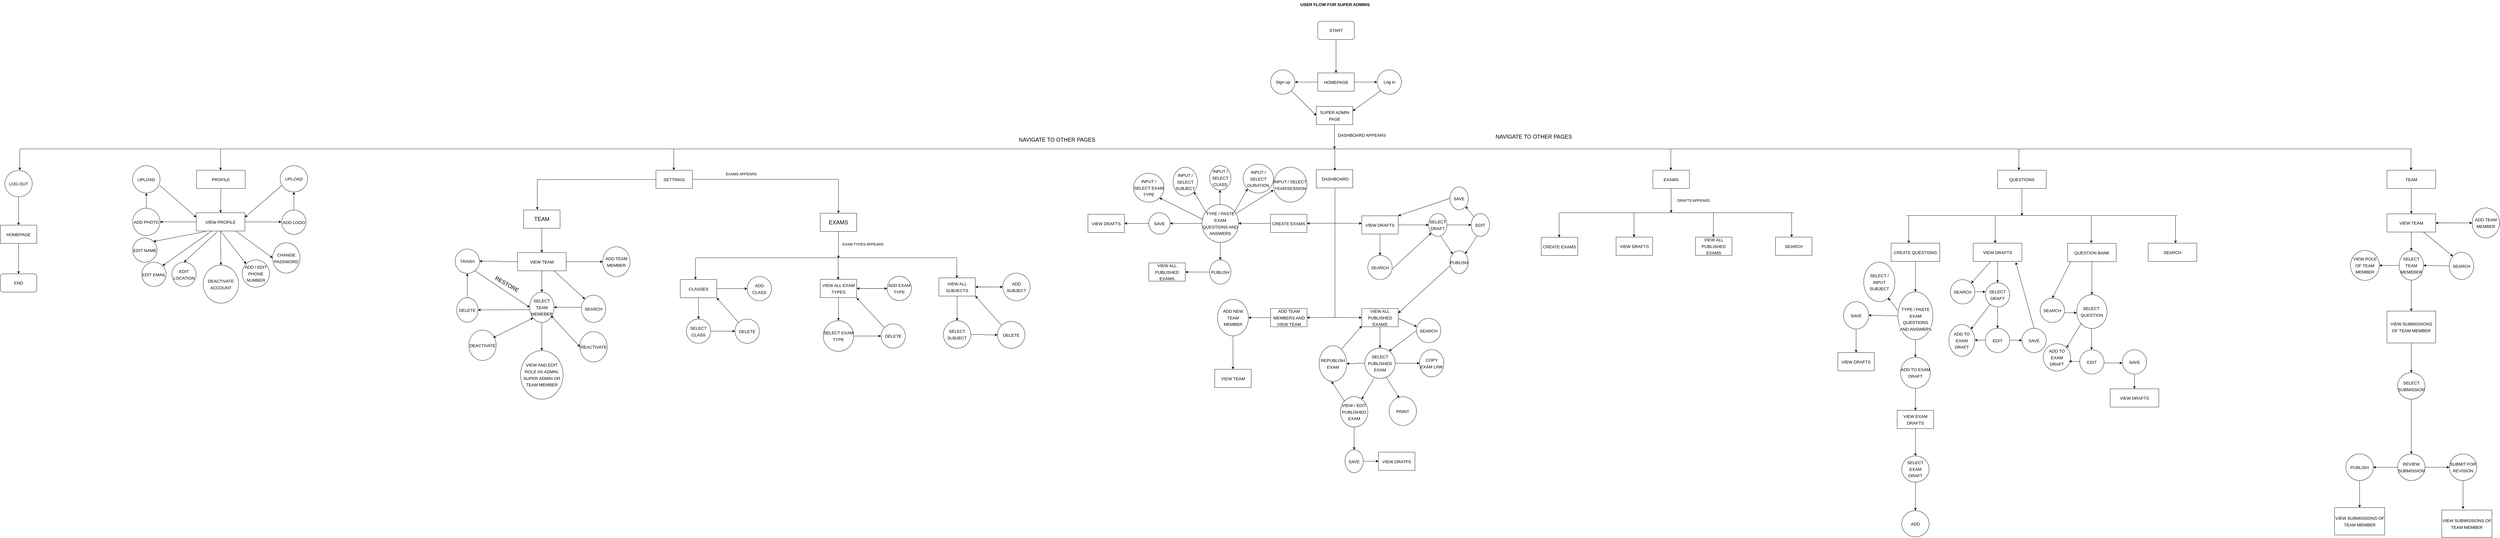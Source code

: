 <mxfile version="20.8.20" type="github"><diagram id="C5RBs43oDa-KdzZeNtuy" name="Page-1"><mxGraphModel dx="9807" dy="3889" grid="1" gridSize="10" guides="1" tooltips="1" connect="1" arrows="1" fold="1" page="1" pageScale="1" pageWidth="827" pageHeight="1169" math="0" shadow="0"><root><mxCell id="WIyWlLk6GJQsqaUBKTNV-0"/><mxCell id="WIyWlLk6GJQsqaUBKTNV-1" parent="WIyWlLk6GJQsqaUBKTNV-0"/><mxCell id="boT4LPhSzK_K4C7i7B8M-38" value="" style="edgeStyle=orthogonalEdgeStyle;rounded=0;orthogonalLoop=1;jettySize=auto;html=1;fontSize=14;entryX=0.5;entryY=0;entryDx=0;entryDy=0;" parent="WIyWlLk6GJQsqaUBKTNV-1" source="ZZYhDIaly4nWRbiUowZA-0" target="kYNOc_sd15JA3E2JrWLP-219" edge="1"><mxGeometry relative="1" as="geometry"><mxPoint x="-44.5" y="-760" as="targetPoint"/></mxGeometry></mxCell><mxCell id="ZZYhDIaly4nWRbiUowZA-0" value="&lt;span style=&quot;font-size: 14px;&quot;&gt;START&lt;/span&gt;" style="rounded=1;whiteSpace=wrap;html=1;" parent="WIyWlLk6GJQsqaUBKTNV-1" vertex="1"><mxGeometry x="-104.5" y="-900" width="120" height="60" as="geometry"/></mxCell><mxCell id="Q5HYGY5PJ-LQLcUj9MZQ-2" value="" style="edgeStyle=orthogonalEdgeStyle;rounded=0;orthogonalLoop=1;jettySize=auto;html=1;exitX=0;exitY=0.5;exitDx=0;exitDy=0;" parent="WIyWlLk6GJQsqaUBKTNV-1" source="kYNOc_sd15JA3E2JrWLP-219" target="ZZYhDIaly4nWRbiUowZA-2" edge="1"><mxGeometry relative="1" as="geometry"><mxPoint x="-109.5" y="-700" as="sourcePoint"/></mxGeometry></mxCell><mxCell id="ZZYhDIaly4nWRbiUowZA-2" value="&lt;font style=&quot;font-size: 14px;&quot;&gt;Sign up&lt;/font&gt;" style="ellipse;whiteSpace=wrap;html=1;aspect=fixed;" parent="WIyWlLk6GJQsqaUBKTNV-1" vertex="1"><mxGeometry x="-259.5" y="-740" width="80" height="80" as="geometry"/></mxCell><mxCell id="ZZYhDIaly4nWRbiUowZA-3" value="&lt;font style=&quot;font-size: 14px;&quot;&gt;Log in&lt;/font&gt;" style="ellipse;whiteSpace=wrap;html=1;aspect=fixed;" parent="WIyWlLk6GJQsqaUBKTNV-1" vertex="1"><mxGeometry x="90.5" y="-740" width="80" height="80" as="geometry"/></mxCell><mxCell id="ZZYhDIaly4nWRbiUowZA-8" value="&lt;font style=&quot;font-size: 14px;&quot;&gt;&lt;b style=&quot;&quot;&gt;USER FLOW FOR SUPER ADMINS&lt;/b&gt;&lt;/font&gt;" style="text;html=1;strokeColor=none;fillColor=none;align=center;verticalAlign=middle;whiteSpace=wrap;rounded=0;fontSize=12;" parent="WIyWlLk6GJQsqaUBKTNV-1" vertex="1"><mxGeometry x="-270" y="-970" width="444.5" height="30" as="geometry"/></mxCell><mxCell id="ZZYhDIaly4nWRbiUowZA-49" value="" style="endArrow=classic;html=1;rounded=0;fontSize=14;entryX=0;entryY=0.5;entryDx=0;entryDy=0;exitX=1;exitY=0.5;exitDx=0;exitDy=0;" parent="WIyWlLk6GJQsqaUBKTNV-1" source="kYNOc_sd15JA3E2JrWLP-219" target="ZZYhDIaly4nWRbiUowZA-3" edge="1"><mxGeometry width="50" height="50" relative="1" as="geometry"><mxPoint x="20" y="-700" as="sourcePoint"/><mxPoint x="44.5" y="-700" as="targetPoint"/></mxGeometry></mxCell><mxCell id="ZZYhDIaly4nWRbiUowZA-50" value="" style="endArrow=classic;html=1;rounded=0;fontSize=14;exitX=1;exitY=1;exitDx=0;exitDy=0;entryX=0;entryY=0.5;entryDx=0;entryDy=0;" parent="WIyWlLk6GJQsqaUBKTNV-1" source="ZZYhDIaly4nWRbiUowZA-2" target="m_VyvH3a9_E3cL_4yf54-0" edge="1"><mxGeometry width="50" height="50" relative="1" as="geometry"><mxPoint x="-159.5" y="-660" as="sourcePoint"/><mxPoint x="-109.5" y="-625" as="targetPoint"/></mxGeometry></mxCell><mxCell id="ZZYhDIaly4nWRbiUowZA-52" value="" style="endArrow=classic;html=1;rounded=0;fontSize=14;exitX=0;exitY=1;exitDx=0;exitDy=0;entryX=1;entryY=0.25;entryDx=0;entryDy=0;" parent="WIyWlLk6GJQsqaUBKTNV-1" source="ZZYhDIaly4nWRbiUowZA-3" target="m_VyvH3a9_E3cL_4yf54-0" edge="1"><mxGeometry width="50" height="50" relative="1" as="geometry"><mxPoint x="50.5" y="-675" as="sourcePoint"/><mxPoint x="10.5" y="-625" as="targetPoint"/></mxGeometry></mxCell><mxCell id="boT4LPhSzK_K4C7i7B8M-60" value="" style="edgeStyle=orthogonalEdgeStyle;rounded=0;orthogonalLoop=1;jettySize=auto;html=1;fontSize=14;" parent="WIyWlLk6GJQsqaUBKTNV-1" source="m_VyvH3a9_E3cL_4yf54-0" edge="1"><mxGeometry relative="1" as="geometry"><mxPoint x="-49.5" y="-480" as="targetPoint"/></mxGeometry></mxCell><mxCell id="m_VyvH3a9_E3cL_4yf54-0" value="&lt;font style=&quot;font-size: 14px;&quot;&gt;SUPER ADMIN PAGE&lt;/font&gt;" style="rounded=0;whiteSpace=wrap;html=1;fontSize=18;" parent="WIyWlLk6GJQsqaUBKTNV-1" vertex="1"><mxGeometry x="-109.5" y="-620" width="120" height="60" as="geometry"/></mxCell><mxCell id="boT4LPhSzK_K4C7i7B8M-271" value="" style="edgeStyle=orthogonalEdgeStyle;rounded=0;orthogonalLoop=1;jettySize=auto;html=1;fontSize=12;" parent="WIyWlLk6GJQsqaUBKTNV-1" source="boT4LPhSzK_K4C7i7B8M-13" target="boT4LPhSzK_K4C7i7B8M-270" edge="1"><mxGeometry relative="1" as="geometry"/></mxCell><mxCell id="boT4LPhSzK_K4C7i7B8M-13" value="&lt;font style=&quot;font-size: 14px;&quot;&gt;CREATE QUESTIONS&lt;/font&gt;" style="rounded=0;whiteSpace=wrap;html=1;fontSize=18;" parent="WIyWlLk6GJQsqaUBKTNV-1" vertex="1"><mxGeometry x="1780" y="-170" width="160" height="60" as="geometry"/></mxCell><mxCell id="boT4LPhSzK_K4C7i7B8M-293" value="" style="edgeStyle=orthogonalEdgeStyle;rounded=0;orthogonalLoop=1;jettySize=auto;html=1;fontSize=12;" parent="WIyWlLk6GJQsqaUBKTNV-1" source="boT4LPhSzK_K4C7i7B8M-14" target="boT4LPhSzK_K4C7i7B8M-292" edge="1"><mxGeometry relative="1" as="geometry"/></mxCell><mxCell id="boT4LPhSzK_K4C7i7B8M-14" value="&lt;font style=&quot;font-size: 14px;&quot;&gt;VIEW DRAFTS&lt;/font&gt;" style="rounded=0;whiteSpace=wrap;html=1;fontSize=18;" parent="WIyWlLk6GJQsqaUBKTNV-1" vertex="1"><mxGeometry x="2050" y="-170" width="160" height="60" as="geometry"/></mxCell><mxCell id="boT4LPhSzK_K4C7i7B8M-23" value="" style="endArrow=classic;html=1;rounded=0;" parent="WIyWlLk6GJQsqaUBKTNV-1" edge="1"><mxGeometry width="50" height="50" relative="1" as="geometry"><mxPoint x="1838" y="-260" as="sourcePoint"/><mxPoint x="1838" y="-170" as="targetPoint"/></mxGeometry></mxCell><mxCell id="boT4LPhSzK_K4C7i7B8M-24" value="" style="endArrow=classic;html=1;rounded=0;" parent="WIyWlLk6GJQsqaUBKTNV-1" edge="1"><mxGeometry width="50" height="50" relative="1" as="geometry"><mxPoint x="2122" y="-260" as="sourcePoint"/><mxPoint x="2122" y="-170" as="targetPoint"/></mxGeometry></mxCell><mxCell id="boT4LPhSzK_K4C7i7B8M-25" value="" style="endArrow=classic;html=1;rounded=0;" parent="WIyWlLk6GJQsqaUBKTNV-1" edge="1"><mxGeometry width="50" height="50" relative="1" as="geometry"><mxPoint x="2438" y="-260" as="sourcePoint"/><mxPoint x="2438" y="-170" as="targetPoint"/></mxGeometry></mxCell><mxCell id="boT4LPhSzK_K4C7i7B8M-26" value="" style="edgeStyle=orthogonalEdgeStyle;rounded=0;orthogonalLoop=1;jettySize=auto;html=1;" parent="WIyWlLk6GJQsqaUBKTNV-1" source="boT4LPhSzK_K4C7i7B8M-27" edge="1"><mxGeometry relative="1" as="geometry"><mxPoint x="2210" y="-260" as="targetPoint"/></mxGeometry></mxCell><mxCell id="boT4LPhSzK_K4C7i7B8M-27" value="&lt;font style=&quot;font-size: 14px;&quot;&gt;QUESTIONS&lt;/font&gt;" style="rounded=0;whiteSpace=wrap;html=1;fontSize=18;" parent="WIyWlLk6GJQsqaUBKTNV-1" vertex="1"><mxGeometry x="2130" y="-410" width="160" height="60" as="geometry"/></mxCell><mxCell id="boT4LPhSzK_K4C7i7B8M-28" value="" style="endArrow=none;html=1;rounded=0;" parent="WIyWlLk6GJQsqaUBKTNV-1" edge="1"><mxGeometry width="50" height="50" relative="1" as="geometry"><mxPoint x="1830" y="-261" as="sourcePoint"/><mxPoint x="2720" y="-261" as="targetPoint"/></mxGeometry></mxCell><mxCell id="boT4LPhSzK_K4C7i7B8M-29" value="&lt;font style=&quot;font-size: 14px;&quot;&gt;SEARCH&lt;/font&gt;" style="rounded=0;whiteSpace=wrap;html=1;fontSize=18;" parent="WIyWlLk6GJQsqaUBKTNV-1" vertex="1"><mxGeometry x="2625" y="-170" width="160" height="60" as="geometry"/></mxCell><mxCell id="boT4LPhSzK_K4C7i7B8M-30" value="" style="endArrow=classic;html=1;rounded=0;" parent="WIyWlLk6GJQsqaUBKTNV-1" edge="1"><mxGeometry width="50" height="50" relative="1" as="geometry"><mxPoint x="2715" y="-260" as="sourcePoint"/><mxPoint x="2715" y="-170" as="targetPoint"/></mxGeometry></mxCell><mxCell id="boT4LPhSzK_K4C7i7B8M-57" value="&lt;font style=&quot;font-size: 14px;&quot;&gt;&amp;nbsp;DASHBOARD&lt;/font&gt;" style="rounded=0;whiteSpace=wrap;html=1;fontSize=18;" parent="WIyWlLk6GJQsqaUBKTNV-1" vertex="1"><mxGeometry x="-109.5" y="-411.72" width="120" height="60" as="geometry"/></mxCell><mxCell id="boT4LPhSzK_K4C7i7B8M-69" value="" style="edgeStyle=orthogonalEdgeStyle;rounded=0;orthogonalLoop=1;jettySize=auto;html=1;fontSize=14;" parent="WIyWlLk6GJQsqaUBKTNV-1" source="boT4LPhSzK_K4C7i7B8M-62" target="boT4LPhSzK_K4C7i7B8M-68" edge="1"><mxGeometry relative="1" as="geometry"/></mxCell><mxCell id="boT4LPhSzK_K4C7i7B8M-62" value="&lt;font style=&quot;font-size: 14px;&quot;&gt;CREATE EXAMS&lt;/font&gt;" style="rounded=0;whiteSpace=wrap;html=1;fontSize=18;" parent="WIyWlLk6GJQsqaUBKTNV-1" vertex="1"><mxGeometry x="-260" y="-265" width="120" height="60" as="geometry"/></mxCell><mxCell id="boT4LPhSzK_K4C7i7B8M-65" value="&lt;font style=&quot;font-size: 18px;&quot;&gt;NAVIGATE TO OTHER PAGES&lt;/font&gt;" style="text;html=1;align=center;verticalAlign=middle;resizable=0;points=[];autosize=1;strokeColor=none;fillColor=none;fontSize=14;" parent="WIyWlLk6GJQsqaUBKTNV-1" vertex="1"><mxGeometry x="470" y="-540" width="270" height="40" as="geometry"/></mxCell><mxCell id="boT4LPhSzK_K4C7i7B8M-71" value="" style="edgeStyle=orthogonalEdgeStyle;rounded=0;orthogonalLoop=1;jettySize=auto;html=1;fontSize=12;" parent="WIyWlLk6GJQsqaUBKTNV-1" source="boT4LPhSzK_K4C7i7B8M-68" target="boT4LPhSzK_K4C7i7B8M-70" edge="1"><mxGeometry relative="1" as="geometry"/></mxCell><mxCell id="boT4LPhSzK_K4C7i7B8M-73" value="" style="edgeStyle=orthogonalEdgeStyle;rounded=0;orthogonalLoop=1;jettySize=auto;html=1;fontSize=12;" parent="WIyWlLk6GJQsqaUBKTNV-1" source="boT4LPhSzK_K4C7i7B8M-68" target="boT4LPhSzK_K4C7i7B8M-72" edge="1"><mxGeometry relative="1" as="geometry"/></mxCell><mxCell id="boT4LPhSzK_K4C7i7B8M-68" value="&lt;font style=&quot;font-size: 14px;&quot;&gt;TYPE / PASTE EXAM QUESTIONS AND ANSWERS&lt;/font&gt;" style="ellipse;whiteSpace=wrap;html=1;fontSize=18;rounded=0;" parent="WIyWlLk6GJQsqaUBKTNV-1" vertex="1"><mxGeometry x="-485" y="-297.5" width="120" height="125" as="geometry"/></mxCell><mxCell id="boT4LPhSzK_K4C7i7B8M-81" value="" style="edgeStyle=orthogonalEdgeStyle;rounded=0;orthogonalLoop=1;jettySize=auto;html=1;fontSize=14;" parent="WIyWlLk6GJQsqaUBKTNV-1" source="boT4LPhSzK_K4C7i7B8M-70" edge="1"><mxGeometry relative="1" as="geometry"><mxPoint x="-740.0" y="-235" as="targetPoint"/></mxGeometry></mxCell><mxCell id="boT4LPhSzK_K4C7i7B8M-70" value="&lt;font style=&quot;font-size: 14px;&quot;&gt;SAVE&lt;/font&gt;" style="ellipse;whiteSpace=wrap;html=1;fontSize=18;rounded=0;" parent="WIyWlLk6GJQsqaUBKTNV-1" vertex="1"><mxGeometry x="-660" y="-270" width="70" height="70" as="geometry"/></mxCell><mxCell id="boT4LPhSzK_K4C7i7B8M-79" value="" style="edgeStyle=orthogonalEdgeStyle;rounded=0;orthogonalLoop=1;jettySize=auto;html=1;fontSize=14;" parent="WIyWlLk6GJQsqaUBKTNV-1" source="boT4LPhSzK_K4C7i7B8M-72" edge="1"><mxGeometry relative="1" as="geometry"><mxPoint x="-540.0" y="-75" as="targetPoint"/></mxGeometry></mxCell><mxCell id="boT4LPhSzK_K4C7i7B8M-72" value="&lt;font style=&quot;font-size: 14px;&quot;&gt;PUBLISH&lt;/font&gt;" style="ellipse;whiteSpace=wrap;html=1;fontSize=18;rounded=0;" parent="WIyWlLk6GJQsqaUBKTNV-1" vertex="1"><mxGeometry x="-460" y="-115" width="70" height="80" as="geometry"/></mxCell><mxCell id="boT4LPhSzK_K4C7i7B8M-74" value="&lt;font style=&quot;font-size: 14px;&quot;&gt;VIEW DRAFTS&lt;/font&gt;" style="whiteSpace=wrap;html=1;fontSize=18;rounded=0;" parent="WIyWlLk6GJQsqaUBKTNV-1" vertex="1"><mxGeometry x="-860" y="-265" width="120" height="60" as="geometry"/></mxCell><mxCell id="boT4LPhSzK_K4C7i7B8M-75" value="&lt;font style=&quot;font-size: 14px;&quot;&gt;VIEW ALL PUBLISHED EXAMS&lt;/font&gt;" style="whiteSpace=wrap;html=1;fontSize=18;rounded=0;" parent="WIyWlLk6GJQsqaUBKTNV-1" vertex="1"><mxGeometry x="-660" y="-105" width="120" height="60" as="geometry"/></mxCell><mxCell id="boT4LPhSzK_K4C7i7B8M-76" value="" style="endArrow=classic;html=1;rounded=0;fontSize=14;entryX=1;entryY=0.5;entryDx=0;entryDy=0;" parent="WIyWlLk6GJQsqaUBKTNV-1" target="boT4LPhSzK_K4C7i7B8M-62" edge="1"><mxGeometry width="50" height="50" relative="1" as="geometry"><mxPoint x="-49.5" y="-235.77" as="sourcePoint"/><mxPoint x="-130" y="-235.77" as="targetPoint"/></mxGeometry></mxCell><mxCell id="boT4LPhSzK_K4C7i7B8M-77" value="" style="endArrow=classic;html=1;rounded=0;fontSize=14;" parent="WIyWlLk6GJQsqaUBKTNV-1" edge="1"><mxGeometry width="50" height="50" relative="1" as="geometry"><mxPoint x="-30" y="182.5" as="sourcePoint"/><mxPoint x="40" y="102.5" as="targetPoint"/></mxGeometry></mxCell><mxCell id="boT4LPhSzK_K4C7i7B8M-89" value="" style="edgeStyle=orthogonalEdgeStyle;rounded=0;orthogonalLoop=1;jettySize=auto;html=1;fontSize=14;" parent="WIyWlLk6GJQsqaUBKTNV-1" source="boT4LPhSzK_K4C7i7B8M-84" target="boT4LPhSzK_K4C7i7B8M-88" edge="1"><mxGeometry relative="1" as="geometry"/></mxCell><mxCell id="boT4LPhSzK_K4C7i7B8M-306" value="" style="edgeStyle=orthogonalEdgeStyle;rounded=0;orthogonalLoop=1;jettySize=auto;html=1;fontSize=12;" parent="WIyWlLk6GJQsqaUBKTNV-1" source="boT4LPhSzK_K4C7i7B8M-84" target="boT4LPhSzK_K4C7i7B8M-305" edge="1"><mxGeometry relative="1" as="geometry"/></mxCell><mxCell id="boT4LPhSzK_K4C7i7B8M-84" value="&lt;font style=&quot;font-size: 14px;&quot;&gt;VIEW DRAFTS&lt;/font&gt;" style="rounded=0;whiteSpace=wrap;html=1;fontSize=18;" parent="WIyWlLk6GJQsqaUBKTNV-1" vertex="1"><mxGeometry x="40" y="-260" width="120" height="60" as="geometry"/></mxCell><mxCell id="boT4LPhSzK_K4C7i7B8M-93" value="" style="edgeStyle=orthogonalEdgeStyle;rounded=0;orthogonalLoop=1;jettySize=auto;html=1;fontSize=12;" parent="WIyWlLk6GJQsqaUBKTNV-1" source="boT4LPhSzK_K4C7i7B8M-88" target="boT4LPhSzK_K4C7i7B8M-92" edge="1"><mxGeometry relative="1" as="geometry"/></mxCell><mxCell id="boT4LPhSzK_K4C7i7B8M-88" value="&lt;font style=&quot;font-size: 14px;&quot;&gt;SELECT DRAFT&lt;/font&gt;" style="ellipse;whiteSpace=wrap;html=1;fontSize=18;rounded=0;" parent="WIyWlLk6GJQsqaUBKTNV-1" vertex="1"><mxGeometry x="260" y="-267.5" width="60" height="75" as="geometry"/></mxCell><mxCell id="boT4LPhSzK_K4C7i7B8M-90" value="&lt;font style=&quot;font-size: 14px;&quot;&gt;PUBLISH&lt;/font&gt;" style="ellipse;whiteSpace=wrap;html=1;fontSize=18;rounded=0;" parent="WIyWlLk6GJQsqaUBKTNV-1" vertex="1"><mxGeometry x="330" y="-145" width="60" height="75" as="geometry"/></mxCell><mxCell id="boT4LPhSzK_K4C7i7B8M-92" value="&lt;font style=&quot;font-size: 14px;&quot;&gt;EDIT&lt;/font&gt;" style="ellipse;whiteSpace=wrap;html=1;fontSize=18;rounded=0;" parent="WIyWlLk6GJQsqaUBKTNV-1" vertex="1"><mxGeometry x="400" y="-267.5" width="60" height="75" as="geometry"/></mxCell><mxCell id="boT4LPhSzK_K4C7i7B8M-94" value="&lt;font style=&quot;font-size: 14px;&quot;&gt;INPUT / SELECT SUBJECT&lt;/font&gt;" style="ellipse;whiteSpace=wrap;html=1;fontSize=18;rounded=0;" parent="WIyWlLk6GJQsqaUBKTNV-1" vertex="1"><mxGeometry x="-580" y="-420" width="80" height="95" as="geometry"/></mxCell><mxCell id="boT4LPhSzK_K4C7i7B8M-95" value="&lt;font style=&quot;font-size: 14px;&quot;&gt;INPUT / SELECT CLASS&lt;/font&gt;" style="ellipse;whiteSpace=wrap;html=1;fontSize=18;rounded=0;" parent="WIyWlLk6GJQsqaUBKTNV-1" vertex="1"><mxGeometry x="-460" y="-425" width="70" height="80" as="geometry"/></mxCell><mxCell id="boT4LPhSzK_K4C7i7B8M-96" value="&lt;font style=&quot;font-size: 14px;&quot;&gt;INPUT / SELECT DURATION&lt;/font&gt;" style="ellipse;whiteSpace=wrap;html=1;fontSize=18;rounded=0;" parent="WIyWlLk6GJQsqaUBKTNV-1" vertex="1"><mxGeometry x="-350" y="-430" width="100" height="95" as="geometry"/></mxCell><mxCell id="boT4LPhSzK_K4C7i7B8M-97" value="" style="endArrow=classic;html=1;rounded=0;fontSize=14;entryX=1;entryY=1;entryDx=0;entryDy=0;" parent="WIyWlLk6GJQsqaUBKTNV-1" target="boT4LPhSzK_K4C7i7B8M-94" edge="1"><mxGeometry width="50" height="50" relative="1" as="geometry"><mxPoint x="-470" y="-270" as="sourcePoint"/><mxPoint x="-510" y="-340" as="targetPoint"/></mxGeometry></mxCell><mxCell id="boT4LPhSzK_K4C7i7B8M-98" value="" style="endArrow=classic;html=1;rounded=0;fontSize=14;" parent="WIyWlLk6GJQsqaUBKTNV-1" edge="1"><mxGeometry width="50" height="50" relative="1" as="geometry"><mxPoint x="-425.77" y="-295" as="sourcePoint"/><mxPoint x="-426" y="-345" as="targetPoint"/></mxGeometry></mxCell><mxCell id="boT4LPhSzK_K4C7i7B8M-100" value="" style="endArrow=classic;html=1;rounded=0;fontSize=14;entryX=0;entryY=1;entryDx=0;entryDy=0;" parent="WIyWlLk6GJQsqaUBKTNV-1" target="boT4LPhSzK_K4C7i7B8M-96" edge="1"><mxGeometry width="50" height="50" relative="1" as="geometry"><mxPoint x="-380" y="-270" as="sourcePoint"/><mxPoint x="-310" y="-350" as="targetPoint"/></mxGeometry></mxCell><mxCell id="boT4LPhSzK_K4C7i7B8M-101" value="&lt;font style=&quot;font-size: 14px;&quot;&gt;SAVE&lt;/font&gt;" style="ellipse;whiteSpace=wrap;html=1;fontSize=18;rounded=0;" parent="WIyWlLk6GJQsqaUBKTNV-1" vertex="1"><mxGeometry x="330" y="-355" width="60" height="75" as="geometry"/></mxCell><mxCell id="boT4LPhSzK_K4C7i7B8M-102" value="" style="endArrow=classic;html=1;rounded=0;fontSize=14;" parent="WIyWlLk6GJQsqaUBKTNV-1" edge="1"><mxGeometry width="50" height="50" relative="1" as="geometry"><mxPoint x="420" y="-195" as="sourcePoint"/><mxPoint x="380" y="-135" as="targetPoint"/></mxGeometry></mxCell><mxCell id="boT4LPhSzK_K4C7i7B8M-103" value="" style="endArrow=classic;html=1;rounded=0;fontSize=14;entryX=0;entryY=0;entryDx=0;entryDy=0;" parent="WIyWlLk6GJQsqaUBKTNV-1" target="boT4LPhSzK_K4C7i7B8M-90" edge="1"><mxGeometry width="50" height="50" relative="1" as="geometry"><mxPoint x="300" y="-192.5" as="sourcePoint"/><mxPoint x="350" y="-132.5" as="targetPoint"/></mxGeometry></mxCell><mxCell id="boT4LPhSzK_K4C7i7B8M-104" value="" style="endArrow=classic;html=1;rounded=0;fontSize=14;entryX=1;entryY=1;entryDx=0;entryDy=0;" parent="WIyWlLk6GJQsqaUBKTNV-1" target="boT4LPhSzK_K4C7i7B8M-101" edge="1"><mxGeometry width="50" height="50" relative="1" as="geometry"><mxPoint x="410" y="-255" as="sourcePoint"/><mxPoint x="370" y="-325" as="targetPoint"/></mxGeometry></mxCell><mxCell id="boT4LPhSzK_K4C7i7B8M-105" value="" style="endArrow=classic;html=1;rounded=0;fontSize=14;entryX=1;entryY=0;entryDx=0;entryDy=0;exitX=0;exitY=0.5;exitDx=0;exitDy=0;" parent="WIyWlLk6GJQsqaUBKTNV-1" source="boT4LPhSzK_K4C7i7B8M-101" target="boT4LPhSzK_K4C7i7B8M-84" edge="1"><mxGeometry width="50" height="50" relative="1" as="geometry"><mxPoint x="310" y="-340" as="sourcePoint"/><mxPoint x="240" y="-290" as="targetPoint"/></mxGeometry></mxCell><mxCell id="kYNOc_sd15JA3E2JrWLP-8" value="" style="edgeStyle=orthogonalEdgeStyle;rounded=0;orthogonalLoop=1;jettySize=auto;html=1;" parent="WIyWlLk6GJQsqaUBKTNV-1" source="boT4LPhSzK_K4C7i7B8M-109" target="kYNOc_sd15JA3E2JrWLP-7" edge="1"><mxGeometry relative="1" as="geometry"/></mxCell><mxCell id="boT4LPhSzK_K4C7i7B8M-109" value="&lt;font style=&quot;font-size: 14px;&quot;&gt;ADD TEAM MEMBERS AND VIEW TEAM&lt;/font&gt;" style="rounded=0;whiteSpace=wrap;html=1;fontSize=18;" parent="WIyWlLk6GJQsqaUBKTNV-1" vertex="1"><mxGeometry x="-259.5" y="45.0" width="120" height="60" as="geometry"/></mxCell><mxCell id="boT4LPhSzK_K4C7i7B8M-247" value="" style="edgeStyle=orthogonalEdgeStyle;rounded=0;orthogonalLoop=1;jettySize=auto;html=1;fontSize=12;" parent="WIyWlLk6GJQsqaUBKTNV-1" source="boT4LPhSzK_K4C7i7B8M-110" target="boT4LPhSzK_K4C7i7B8M-246" edge="1"><mxGeometry relative="1" as="geometry"/></mxCell><mxCell id="boT4LPhSzK_K4C7i7B8M-110" value="&lt;font style=&quot;font-size: 14px;&quot;&gt;VIEW ALL PUBLISHED EXAMS&lt;/font&gt;" style="whiteSpace=wrap;html=1;fontSize=18;rounded=0;" parent="WIyWlLk6GJQsqaUBKTNV-1" vertex="1"><mxGeometry x="40" y="45.0" width="120" height="60" as="geometry"/></mxCell><mxCell id="boT4LPhSzK_K4C7i7B8M-111" value="" style="endArrow=none;html=1;rounded=0;fontSize=14;" parent="WIyWlLk6GJQsqaUBKTNV-1" edge="1"><mxGeometry width="50" height="50" relative="1" as="geometry"><mxPoint x="-48" y="75" as="sourcePoint"/><mxPoint x="-48" y="-350" as="targetPoint"/></mxGeometry></mxCell><mxCell id="boT4LPhSzK_K4C7i7B8M-113" value="" style="endArrow=classic;html=1;rounded=0;fontSize=14;" parent="WIyWlLk6GJQsqaUBKTNV-1" edge="1"><mxGeometry width="50" height="50" relative="1" as="geometry"><mxPoint x="-50" y="-235.77" as="sourcePoint"/><mxPoint x="40" y="-235" as="targetPoint"/></mxGeometry></mxCell><mxCell id="boT4LPhSzK_K4C7i7B8M-114" value="" style="endArrow=classic;html=1;rounded=0;fontSize=14;entryX=1;entryY=0.25;entryDx=0;entryDy=0;" parent="WIyWlLk6GJQsqaUBKTNV-1" target="boT4LPhSzK_K4C7i7B8M-110" edge="1"><mxGeometry width="50" height="50" relative="1" as="geometry"><mxPoint x="330" y="-95" as="sourcePoint"/><mxPoint x="180" y="75" as="targetPoint"/></mxGeometry></mxCell><mxCell id="boT4LPhSzK_K4C7i7B8M-115" value="" style="endArrow=classic;html=1;rounded=0;fontSize=14;" parent="WIyWlLk6GJQsqaUBKTNV-1" edge="1"><mxGeometry width="50" height="50" relative="1" as="geometry"><mxPoint x="-50" y="74.23" as="sourcePoint"/><mxPoint x="40" y="75.0" as="targetPoint"/></mxGeometry></mxCell><mxCell id="boT4LPhSzK_K4C7i7B8M-116" value="" style="endArrow=classic;html=1;rounded=0;fontSize=14;entryX=1;entryY=0.5;entryDx=0;entryDy=0;" parent="WIyWlLk6GJQsqaUBKTNV-1" edge="1"><mxGeometry width="50" height="50" relative="1" as="geometry"><mxPoint x="-49.5" y="74.23" as="sourcePoint"/><mxPoint x="-140" y="75.0" as="targetPoint"/></mxGeometry></mxCell><mxCell id="boT4LPhSzK_K4C7i7B8M-117" value="&lt;font style=&quot;font-size: 18px;&quot;&gt;NAVIGATE TO OTHER PAGES&lt;/font&gt;" style="text;html=1;align=center;verticalAlign=middle;resizable=0;points=[];autosize=1;strokeColor=none;fillColor=none;fontSize=14;" parent="WIyWlLk6GJQsqaUBKTNV-1" vertex="1"><mxGeometry x="-1097" y="-530" width="270" height="40" as="geometry"/></mxCell><mxCell id="boT4LPhSzK_K4C7i7B8M-118" value="" style="endArrow=none;html=1;rounded=0;fontSize=14;" parent="WIyWlLk6GJQsqaUBKTNV-1" edge="1"><mxGeometry width="50" height="50" relative="1" as="geometry"><mxPoint x="-4370" y="-480" as="sourcePoint"/><mxPoint x="3490" y="-480" as="targetPoint"/></mxGeometry></mxCell><mxCell id="boT4LPhSzK_K4C7i7B8M-192" value="" style="edgeStyle=orthogonalEdgeStyle;rounded=0;orthogonalLoop=1;jettySize=auto;html=1;fontSize=12;" parent="WIyWlLk6GJQsqaUBKTNV-1" source="boT4LPhSzK_K4C7i7B8M-119" edge="1"><mxGeometry relative="1" as="geometry"><mxPoint x="1057" y="-270" as="targetPoint"/></mxGeometry></mxCell><mxCell id="boT4LPhSzK_K4C7i7B8M-119" value="&lt;font style=&quot;font-size: 14px;&quot;&gt;EXAMS&lt;/font&gt;" style="rounded=0;whiteSpace=wrap;html=1;fontSize=18;" parent="WIyWlLk6GJQsqaUBKTNV-1" vertex="1"><mxGeometry x="997" y="-410" width="120" height="60" as="geometry"/></mxCell><mxCell id="boT4LPhSzK_K4C7i7B8M-243" value="" style="endArrow=none;html=1;rounded=0;fontSize=12;" parent="WIyWlLk6GJQsqaUBKTNV-1" edge="1"><mxGeometry width="50" height="50" relative="1" as="geometry"><mxPoint x="690" y="-270" as="sourcePoint"/><mxPoint x="1460" y="-270" as="targetPoint"/></mxGeometry></mxCell><mxCell id="boT4LPhSzK_K4C7i7B8M-249" value="" style="edgeStyle=orthogonalEdgeStyle;rounded=0;orthogonalLoop=1;jettySize=auto;html=1;fontSize=12;" parent="WIyWlLk6GJQsqaUBKTNV-1" source="boT4LPhSzK_K4C7i7B8M-246" target="boT4LPhSzK_K4C7i7B8M-248" edge="1"><mxGeometry relative="1" as="geometry"/></mxCell><mxCell id="boT4LPhSzK_K4C7i7B8M-251" value="" style="edgeStyle=orthogonalEdgeStyle;rounded=0;orthogonalLoop=1;jettySize=auto;html=1;fontSize=12;" parent="WIyWlLk6GJQsqaUBKTNV-1" source="boT4LPhSzK_K4C7i7B8M-246" target="boT4LPhSzK_K4C7i7B8M-250" edge="1"><mxGeometry relative="1" as="geometry"/></mxCell><mxCell id="boT4LPhSzK_K4C7i7B8M-246" value="&lt;font style=&quot;font-size: 14px;&quot;&gt;SELECT PUBLISHED EXAM&lt;/font&gt;" style="ellipse;whiteSpace=wrap;html=1;fontSize=18;rounded=0;" parent="WIyWlLk6GJQsqaUBKTNV-1" vertex="1"><mxGeometry x="50" y="175" width="100" height="100" as="geometry"/></mxCell><mxCell id="boT4LPhSzK_K4C7i7B8M-248" value="&lt;font style=&quot;font-size: 14px;&quot;&gt;COPY EXAM LINK&lt;/font&gt;" style="ellipse;whiteSpace=wrap;html=1;fontSize=18;rounded=0;" parent="WIyWlLk6GJQsqaUBKTNV-1" vertex="1"><mxGeometry x="230" y="180" width="80" height="90" as="geometry"/></mxCell><mxCell id="boT4LPhSzK_K4C7i7B8M-250" value="&lt;font style=&quot;font-size: 14px;&quot;&gt;REPUBLISH EXAM&lt;/font&gt;" style="ellipse;whiteSpace=wrap;html=1;fontSize=18;rounded=0;" parent="WIyWlLk6GJQsqaUBKTNV-1" vertex="1"><mxGeometry x="-100" y="167.5" width="90.5" height="117.5" as="geometry"/></mxCell><mxCell id="kYNOc_sd15JA3E2JrWLP-190" value="" style="edgeStyle=orthogonalEdgeStyle;rounded=0;orthogonalLoop=1;jettySize=auto;html=1;fontSize=14;" parent="WIyWlLk6GJQsqaUBKTNV-1" source="boT4LPhSzK_K4C7i7B8M-252" target="kYNOc_sd15JA3E2JrWLP-189" edge="1"><mxGeometry relative="1" as="geometry"/></mxCell><mxCell id="boT4LPhSzK_K4C7i7B8M-252" value="&lt;font style=&quot;font-size: 14px;&quot;&gt;VIEW / EDIT PUBLISHED EXAM&lt;/font&gt;" style="ellipse;whiteSpace=wrap;html=1;fontSize=18;rounded=0;" parent="WIyWlLk6GJQsqaUBKTNV-1" vertex="1"><mxGeometry x="-30" y="335" width="90" height="100" as="geometry"/></mxCell><mxCell id="boT4LPhSzK_K4C7i7B8M-254" value="&lt;font style=&quot;font-size: 14px;&quot;&gt;CREATE EXAMS&lt;/font&gt;" style="rounded=0;whiteSpace=wrap;html=1;fontSize=18;" parent="WIyWlLk6GJQsqaUBKTNV-1" vertex="1"><mxGeometry x="630" y="-189.22" width="120" height="60" as="geometry"/></mxCell><mxCell id="boT4LPhSzK_K4C7i7B8M-255" value="&lt;font style=&quot;font-size: 14px;&quot;&gt;VIEW DRAFTS&lt;/font&gt;" style="rounded=0;whiteSpace=wrap;html=1;fontSize=18;" parent="WIyWlLk6GJQsqaUBKTNV-1" vertex="1"><mxGeometry x="876" y="-190" width="120" height="60" as="geometry"/></mxCell><mxCell id="boT4LPhSzK_K4C7i7B8M-256" value="&lt;font style=&quot;font-size: 14px;&quot;&gt;VIEW ALL PUBLISHED EXAMS&lt;/font&gt;" style="rounded=0;whiteSpace=wrap;html=1;fontSize=18;" parent="WIyWlLk6GJQsqaUBKTNV-1" vertex="1"><mxGeometry x="1137" y="-190" width="120" height="60" as="geometry"/></mxCell><mxCell id="boT4LPhSzK_K4C7i7B8M-257" value="&lt;font style=&quot;font-size: 14px;&quot;&gt;SEARCH&lt;/font&gt;" style="rounded=0;whiteSpace=wrap;html=1;fontSize=18;" parent="WIyWlLk6GJQsqaUBKTNV-1" vertex="1"><mxGeometry x="1400" y="-190" width="120" height="60" as="geometry"/></mxCell><mxCell id="boT4LPhSzK_K4C7i7B8M-259" value="" style="endArrow=classic;html=1;rounded=0;fontSize=14;exitX=0;exitY=0.5;exitDx=0;exitDy=0;" parent="WIyWlLk6GJQsqaUBKTNV-1" edge="1"><mxGeometry width="50" height="50" relative="1" as="geometry"><mxPoint x="688.89" y="-269.22" as="sourcePoint"/><mxPoint x="689" y="-189.22" as="targetPoint"/></mxGeometry></mxCell><mxCell id="boT4LPhSzK_K4C7i7B8M-260" value="" style="endArrow=classic;html=1;rounded=0;fontSize=14;exitX=0;exitY=0.5;exitDx=0;exitDy=0;" parent="WIyWlLk6GJQsqaUBKTNV-1" edge="1"><mxGeometry width="50" height="50" relative="1" as="geometry"><mxPoint x="934.89" y="-270" as="sourcePoint"/><mxPoint x="935" y="-190" as="targetPoint"/></mxGeometry></mxCell><mxCell id="boT4LPhSzK_K4C7i7B8M-261" value="" style="endArrow=classic;html=1;rounded=0;fontSize=14;exitX=0;exitY=0.5;exitDx=0;exitDy=0;" parent="WIyWlLk6GJQsqaUBKTNV-1" edge="1"><mxGeometry width="50" height="50" relative="1" as="geometry"><mxPoint x="1195.89" y="-270" as="sourcePoint"/><mxPoint x="1196" y="-190" as="targetPoint"/></mxGeometry></mxCell><mxCell id="boT4LPhSzK_K4C7i7B8M-262" value="" style="endArrow=classic;html=1;rounded=0;fontSize=14;exitX=0;exitY=0.5;exitDx=0;exitDy=0;" parent="WIyWlLk6GJQsqaUBKTNV-1" edge="1"><mxGeometry width="50" height="50" relative="1" as="geometry"><mxPoint x="1453" y="-270" as="sourcePoint"/><mxPoint x="1453.11" y="-190" as="targetPoint"/></mxGeometry></mxCell><mxCell id="boT4LPhSzK_K4C7i7B8M-263" value="&lt;font style=&quot;font-size: 14px;&quot;&gt;INPUT / SELECT EXAM TYPE&lt;/font&gt;" style="ellipse;whiteSpace=wrap;html=1;fontSize=18;rounded=0;" parent="WIyWlLk6GJQsqaUBKTNV-1" vertex="1"><mxGeometry x="-710" y="-400" width="100" height="95" as="geometry"/></mxCell><mxCell id="boT4LPhSzK_K4C7i7B8M-265" value="&lt;font style=&quot;font-size: 14px;&quot;&gt;INPUT / SELECT YEAR/SESSION&lt;/font&gt;" style="ellipse;whiteSpace=wrap;html=1;fontSize=18;rounded=0;" parent="WIyWlLk6GJQsqaUBKTNV-1" vertex="1"><mxGeometry x="-250" y="-420" width="110" height="115" as="geometry"/></mxCell><mxCell id="boT4LPhSzK_K4C7i7B8M-266" value="" style="endArrow=classic;html=1;rounded=0;fontSize=14;entryX=1;entryY=1;entryDx=0;entryDy=0;" parent="WIyWlLk6GJQsqaUBKTNV-1" target="boT4LPhSzK_K4C7i7B8M-263" edge="1"><mxGeometry width="50" height="50" relative="1" as="geometry"><mxPoint x="-480" y="-247" as="sourcePoint"/><mxPoint x="-530" y="-315" as="targetPoint"/></mxGeometry></mxCell><mxCell id="boT4LPhSzK_K4C7i7B8M-267" value="" style="endArrow=classic;html=1;rounded=0;fontSize=14;" parent="WIyWlLk6GJQsqaUBKTNV-1" source="boT4LPhSzK_K4C7i7B8M-68" edge="1"><mxGeometry width="50" height="50" relative="1" as="geometry"><mxPoint x="-440" y="-255" as="sourcePoint"/><mxPoint x="-250" y="-345" as="targetPoint"/></mxGeometry></mxCell><mxCell id="boT4LPhSzK_K4C7i7B8M-273" value="" style="edgeStyle=orthogonalEdgeStyle;rounded=0;orthogonalLoop=1;jettySize=auto;html=1;fontSize=12;" parent="WIyWlLk6GJQsqaUBKTNV-1" source="boT4LPhSzK_K4C7i7B8M-270" target="boT4LPhSzK_K4C7i7B8M-272" edge="1"><mxGeometry relative="1" as="geometry"/></mxCell><mxCell id="boT4LPhSzK_K4C7i7B8M-280" value="" style="edgeStyle=orthogonalEdgeStyle;rounded=0;orthogonalLoop=1;jettySize=auto;html=1;fontSize=12;" parent="WIyWlLk6GJQsqaUBKTNV-1" source="boT4LPhSzK_K4C7i7B8M-270" target="boT4LPhSzK_K4C7i7B8M-279" edge="1"><mxGeometry relative="1" as="geometry"/></mxCell><mxCell id="boT4LPhSzK_K4C7i7B8M-270" value="&lt;font style=&quot;font-size: 14px;&quot;&gt;&lt;br&gt;&lt;span style=&quot;color: rgb(0, 0, 0); font-family: Helvetica; font-style: normal; font-variant-ligatures: normal; font-variant-caps: normal; font-weight: 400; letter-spacing: normal; orphans: 2; text-align: center; text-indent: 0px; text-transform: none; widows: 2; word-spacing: 0px; -webkit-text-stroke-width: 0px; background-color: rgb(251, 251, 251); text-decoration-thickness: initial; text-decoration-style: initial; text-decoration-color: initial; float: none; display: inline !important;&quot;&gt;TYPE / PASTE EXAM QUESTIONS AND ANSWERS&lt;/span&gt;&lt;br&gt;&lt;/font&gt;" style="ellipse;whiteSpace=wrap;html=1;fontSize=18;rounded=0;" parent="WIyWlLk6GJQsqaUBKTNV-1" vertex="1"><mxGeometry x="1802.5" y="-10" width="115" height="157.5" as="geometry"/></mxCell><mxCell id="boT4LPhSzK_K4C7i7B8M-278" value="" style="edgeStyle=orthogonalEdgeStyle;rounded=0;orthogonalLoop=1;jettySize=auto;html=1;fontSize=12;" parent="WIyWlLk6GJQsqaUBKTNV-1" source="boT4LPhSzK_K4C7i7B8M-272" target="boT4LPhSzK_K4C7i7B8M-277" edge="1"><mxGeometry relative="1" as="geometry"/></mxCell><mxCell id="boT4LPhSzK_K4C7i7B8M-272" value="&lt;font style=&quot;font-size: 14px;&quot;&gt;SAVE&lt;/font&gt;" style="ellipse;whiteSpace=wrap;html=1;fontSize=18;rounded=0;" parent="WIyWlLk6GJQsqaUBKTNV-1" vertex="1"><mxGeometry x="1623.75" y="22.5" width="82.5" height="90" as="geometry"/></mxCell><mxCell id="boT4LPhSzK_K4C7i7B8M-277" value="&lt;font style=&quot;font-size: 14px;&quot;&gt;VIEW DRAFTS&lt;/font&gt;" style="whiteSpace=wrap;html=1;fontSize=18;rounded=0;" parent="WIyWlLk6GJQsqaUBKTNV-1" vertex="1"><mxGeometry x="1605" y="190" width="120" height="60" as="geometry"/></mxCell><mxCell id="boT4LPhSzK_K4C7i7B8M-282" value="" style="edgeStyle=orthogonalEdgeStyle;rounded=0;orthogonalLoop=1;jettySize=auto;html=1;fontSize=12;" parent="WIyWlLk6GJQsqaUBKTNV-1" source="boT4LPhSzK_K4C7i7B8M-279" target="boT4LPhSzK_K4C7i7B8M-281" edge="1"><mxGeometry relative="1" as="geometry"/></mxCell><mxCell id="boT4LPhSzK_K4C7i7B8M-279" value="&lt;font style=&quot;font-size: 14px;&quot;&gt;ADD TO EXAM DRAFT&lt;/font&gt;" style="ellipse;whiteSpace=wrap;html=1;fontSize=18;rounded=0;" parent="WIyWlLk6GJQsqaUBKTNV-1" vertex="1"><mxGeometry x="1811.25" y="205" width="97.5" height="102.5" as="geometry"/></mxCell><mxCell id="boT4LPhSzK_K4C7i7B8M-284" value="" style="edgeStyle=orthogonalEdgeStyle;rounded=0;orthogonalLoop=1;jettySize=auto;html=1;fontSize=12;" parent="WIyWlLk6GJQsqaUBKTNV-1" source="boT4LPhSzK_K4C7i7B8M-281" target="boT4LPhSzK_K4C7i7B8M-283" edge="1"><mxGeometry relative="1" as="geometry"/></mxCell><mxCell id="boT4LPhSzK_K4C7i7B8M-281" value="&lt;font style=&quot;font-size: 14px;&quot;&gt;VIEW EXAM DRAFTS&lt;/font&gt;" style="whiteSpace=wrap;html=1;fontSize=18;rounded=0;" parent="WIyWlLk6GJQsqaUBKTNV-1" vertex="1"><mxGeometry x="1800" y="380" width="120" height="60" as="geometry"/></mxCell><mxCell id="boT4LPhSzK_K4C7i7B8M-286" value="" style="edgeStyle=orthogonalEdgeStyle;rounded=0;orthogonalLoop=1;jettySize=auto;html=1;fontSize=12;" parent="WIyWlLk6GJQsqaUBKTNV-1" source="boT4LPhSzK_K4C7i7B8M-283" target="boT4LPhSzK_K4C7i7B8M-285" edge="1"><mxGeometry relative="1" as="geometry"/></mxCell><mxCell id="boT4LPhSzK_K4C7i7B8M-283" value="&lt;font style=&quot;font-size: 14px;&quot;&gt;SELECT EXAM DRAFT&lt;/font&gt;" style="ellipse;whiteSpace=wrap;html=1;fontSize=18;rounded=0;" parent="WIyWlLk6GJQsqaUBKTNV-1" vertex="1"><mxGeometry x="1815" y="530" width="90" height="86.25" as="geometry"/></mxCell><mxCell id="boT4LPhSzK_K4C7i7B8M-285" value="&lt;font style=&quot;font-size: 14px;&quot;&gt;ADD&lt;/font&gt;" style="ellipse;whiteSpace=wrap;html=1;fontSize=18;rounded=0;" parent="WIyWlLk6GJQsqaUBKTNV-1" vertex="1"><mxGeometry x="1815" y="710" width="90" height="86.25" as="geometry"/></mxCell><mxCell id="boT4LPhSzK_K4C7i7B8M-289" value="&lt;font style=&quot;font-size: 14px;&quot;&gt;SELECT / INPUT SUBJECT&lt;/font&gt;" style="ellipse;whiteSpace=wrap;html=1;fontSize=18;rounded=0;" parent="WIyWlLk6GJQsqaUBKTNV-1" vertex="1"><mxGeometry x="1690" y="-107.5" width="102.5" height="130" as="geometry"/></mxCell><mxCell id="boT4LPhSzK_K4C7i7B8M-291" value="" style="endArrow=classic;html=1;rounded=0;fontSize=14;entryX=1;entryY=1;entryDx=0;entryDy=0;exitX=-0.003;exitY=0.391;exitDx=0;exitDy=0;exitPerimeter=0;" parent="WIyWlLk6GJQsqaUBKTNV-1" source="boT4LPhSzK_K4C7i7B8M-270" edge="1"><mxGeometry width="50" height="50" relative="1" as="geometry"><mxPoint x="1820" y="78" as="sourcePoint"/><mxPoint x="1770" y="10" as="targetPoint"/></mxGeometry></mxCell><mxCell id="boT4LPhSzK_K4C7i7B8M-297" value="" style="edgeStyle=orthogonalEdgeStyle;rounded=0;orthogonalLoop=1;jettySize=auto;html=1;fontSize=12;" parent="WIyWlLk6GJQsqaUBKTNV-1" source="boT4LPhSzK_K4C7i7B8M-292" target="boT4LPhSzK_K4C7i7B8M-296" edge="1"><mxGeometry relative="1" as="geometry"/></mxCell><mxCell id="boT4LPhSzK_K4C7i7B8M-292" value="&lt;font style=&quot;font-size: 14px;&quot;&gt;SELECT DRAFT&lt;/font&gt;" style="ellipse;whiteSpace=wrap;html=1;fontSize=18;rounded=0;" parent="WIyWlLk6GJQsqaUBKTNV-1" vertex="1"><mxGeometry x="2090" y="-40" width="80" height="80" as="geometry"/></mxCell><mxCell id="boT4LPhSzK_K4C7i7B8M-294" value="&lt;font style=&quot;font-size: 14px;&quot;&gt;ADD TO EXAM DRAFT&lt;/font&gt;" style="ellipse;whiteSpace=wrap;html=1;fontSize=18;rounded=0;" parent="WIyWlLk6GJQsqaUBKTNV-1" vertex="1"><mxGeometry x="1970" y="97.5" width="85" height="105" as="geometry"/></mxCell><mxCell id="boT4LPhSzK_K4C7i7B8M-296" value="&lt;font style=&quot;font-size: 14px;&quot;&gt;EDIT&lt;/font&gt;" style="ellipse;whiteSpace=wrap;html=1;fontSize=18;rounded=0;" parent="WIyWlLk6GJQsqaUBKTNV-1" vertex="1"><mxGeometry x="2090" y="110" width="80" height="80" as="geometry"/></mxCell><mxCell id="boT4LPhSzK_K4C7i7B8M-298" value="&lt;font style=&quot;font-size: 14px;&quot;&gt;SAVE&lt;/font&gt;" style="ellipse;whiteSpace=wrap;html=1;fontSize=18;rounded=0;" parent="WIyWlLk6GJQsqaUBKTNV-1" vertex="1"><mxGeometry x="2210" y="110" width="80" height="80" as="geometry"/></mxCell><mxCell id="boT4LPhSzK_K4C7i7B8M-299" value="" style="endArrow=classic;html=1;rounded=0;fontSize=14;exitX=-0.003;exitY=0.391;exitDx=0;exitDy=0;exitPerimeter=0;entryX=1;entryY=0;entryDx=0;entryDy=0;" parent="WIyWlLk6GJQsqaUBKTNV-1" target="boT4LPhSzK_K4C7i7B8M-294" edge="1"><mxGeometry width="50" height="50" relative="1" as="geometry"><mxPoint x="2107.5" y="30" as="sourcePoint"/><mxPoint x="2010" y="100" as="targetPoint"/></mxGeometry></mxCell><mxCell id="boT4LPhSzK_K4C7i7B8M-300" value="" style="endArrow=classic;html=1;rounded=0;fontSize=14;exitX=0.5;exitY=0;exitDx=0;exitDy=0;" parent="WIyWlLk6GJQsqaUBKTNV-1" source="boT4LPhSzK_K4C7i7B8M-298" edge="1"><mxGeometry width="50" height="50" relative="1" as="geometry"><mxPoint x="2200" y="80" as="sourcePoint"/><mxPoint x="2190" y="-107.5" as="targetPoint"/></mxGeometry></mxCell><mxCell id="boT4LPhSzK_K4C7i7B8M-301" value="" style="endArrow=classic;html=1;rounded=0;fontSize=14;" parent="WIyWlLk6GJQsqaUBKTNV-1" edge="1"><mxGeometry width="50" height="50" relative="1" as="geometry"><mxPoint x="2090" y="149" as="sourcePoint"/><mxPoint x="2055" y="149" as="targetPoint"/></mxGeometry></mxCell><mxCell id="boT4LPhSzK_K4C7i7B8M-302" value="" style="endArrow=classic;html=1;rounded=0;fontSize=14;exitX=-0.003;exitY=0.391;exitDx=0;exitDy=0;exitPerimeter=0;" parent="WIyWlLk6GJQsqaUBKTNV-1" edge="1"><mxGeometry width="50" height="50" relative="1" as="geometry"><mxPoint x="2170" y="149.17" as="sourcePoint"/><mxPoint x="2210" y="149.67" as="targetPoint"/></mxGeometry></mxCell><mxCell id="boT4LPhSzK_K4C7i7B8M-305" value="&lt;font style=&quot;font-size: 14px;&quot;&gt;SEARCH&lt;/font&gt;" style="ellipse;whiteSpace=wrap;html=1;fontSize=18;rounded=0;" parent="WIyWlLk6GJQsqaUBKTNV-1" vertex="1"><mxGeometry x="60" y="-130" width="80" height="80" as="geometry"/></mxCell><mxCell id="boT4LPhSzK_K4C7i7B8M-308" value="" style="endArrow=classic;html=1;rounded=0;fontSize=14;entryX=0;entryY=1;entryDx=0;entryDy=0;" parent="WIyWlLk6GJQsqaUBKTNV-1" target="boT4LPhSzK_K4C7i7B8M-88" edge="1"><mxGeometry width="50" height="50" relative="1" as="geometry"><mxPoint x="140" y="-85" as="sourcePoint"/><mxPoint x="190" y="-245" as="targetPoint"/></mxGeometry></mxCell><mxCell id="boT4LPhSzK_K4C7i7B8M-309" value="&lt;font style=&quot;font-size: 14px;&quot;&gt;SEARCH&lt;/font&gt;" style="ellipse;whiteSpace=wrap;html=1;fontSize=18;rounded=0;" parent="WIyWlLk6GJQsqaUBKTNV-1" vertex="1"><mxGeometry x="220" y="77.5" width="80" height="80" as="geometry"/></mxCell><mxCell id="boT4LPhSzK_K4C7i7B8M-311" value="" style="endArrow=classic;html=1;rounded=0;fontSize=14;exitX=0;exitY=0.5;exitDx=0;exitDy=0;" parent="WIyWlLk6GJQsqaUBKTNV-1" source="boT4LPhSzK_K4C7i7B8M-309" edge="1"><mxGeometry width="50" height="50" relative="1" as="geometry"><mxPoint x="220" y="105" as="sourcePoint"/><mxPoint x="130" y="185" as="targetPoint"/></mxGeometry></mxCell><mxCell id="boT4LPhSzK_K4C7i7B8M-314" value="&lt;font style=&quot;font-size: 14px;&quot;&gt;PRINT&lt;/font&gt;" style="ellipse;whiteSpace=wrap;html=1;fontSize=18;rounded=0;" parent="WIyWlLk6GJQsqaUBKTNV-1" vertex="1"><mxGeometry x="130" y="335" width="90" height="95" as="geometry"/></mxCell><mxCell id="boT4LPhSzK_K4C7i7B8M-315" value="" style="endArrow=classic;html=1;rounded=0;fontSize=14;entryX=0.368;entryY=0.045;entryDx=0;entryDy=0;entryPerimeter=0;" parent="WIyWlLk6GJQsqaUBKTNV-1" target="boT4LPhSzK_K4C7i7B8M-314" edge="1"><mxGeometry width="50" height="50" relative="1" as="geometry"><mxPoint x="120" y="270" as="sourcePoint"/><mxPoint x="150" y="355" as="targetPoint"/></mxGeometry></mxCell><mxCell id="boT4LPhSzK_K4C7i7B8M-316" value="" style="endArrow=classic;html=1;rounded=0;fontSize=14;exitX=0;exitY=0;exitDx=0;exitDy=0;" parent="WIyWlLk6GJQsqaUBKTNV-1" source="boT4LPhSzK_K4C7i7B8M-252" edge="1"><mxGeometry width="50" height="50" relative="1" as="geometry"><mxPoint x="-9.5" y="385" as="sourcePoint"/><mxPoint x="-59.5" y="285" as="targetPoint"/></mxGeometry></mxCell><mxCell id="boT4LPhSzK_K4C7i7B8M-317" value="" style="endArrow=classic;html=1;rounded=0;fontSize=14;" parent="WIyWlLk6GJQsqaUBKTNV-1" target="boT4LPhSzK_K4C7i7B8M-252" edge="1"><mxGeometry width="50" height="50" relative="1" as="geometry"><mxPoint x="80.5" y="275" as="sourcePoint"/><mxPoint x="10.5" y="345" as="targetPoint"/></mxGeometry></mxCell><mxCell id="boT4LPhSzK_K4C7i7B8M-322" value="&lt;font style=&quot;font-size: 14px;&quot;&gt;SEARCH&lt;/font&gt;" style="ellipse;whiteSpace=wrap;html=1;fontSize=18;rounded=0;" parent="WIyWlLk6GJQsqaUBKTNV-1" vertex="1"><mxGeometry x="1975" y="-50" width="80" height="80" as="geometry"/></mxCell><mxCell id="boT4LPhSzK_K4C7i7B8M-323" value="" style="endArrow=classic;html=1;rounded=0;fontSize=14;exitX=-0.003;exitY=0.391;exitDx=0;exitDy=0;exitPerimeter=0;entryX=1;entryY=0;entryDx=0;entryDy=0;" parent="WIyWlLk6GJQsqaUBKTNV-1" target="boT4LPhSzK_K4C7i7B8M-322" edge="1"><mxGeometry width="50" height="50" relative="1" as="geometry"><mxPoint x="2107.5" y="-110" as="sourcePoint"/><mxPoint x="2060" y="-70" as="targetPoint"/></mxGeometry></mxCell><mxCell id="boT4LPhSzK_K4C7i7B8M-324" value="" style="endArrow=classic;html=1;rounded=0;fontSize=14;exitX=-0.003;exitY=0.391;exitDx=0;exitDy=0;exitPerimeter=0;entryX=0;entryY=0.375;entryDx=0;entryDy=0;entryPerimeter=0;" parent="WIyWlLk6GJQsqaUBKTNV-1" target="boT4LPhSzK_K4C7i7B8M-292" edge="1"><mxGeometry width="50" height="50" relative="1" as="geometry"><mxPoint x="2055" y="-10" as="sourcePoint"/><mxPoint x="2135" y="40" as="targetPoint"/></mxGeometry></mxCell><mxCell id="kYNOc_sd15JA3E2JrWLP-6" value="" style="endArrow=classic;html=1;rounded=0;exitX=0;exitY=1;exitDx=0;exitDy=0;entryX=0.016;entryY=0.34;entryDx=0;entryDy=0;entryPerimeter=0;" parent="WIyWlLk6GJQsqaUBKTNV-1" target="boT4LPhSzK_K4C7i7B8M-309" edge="1"><mxGeometry width="50" height="50" relative="1" as="geometry"><mxPoint x="160" y="77.5" as="sourcePoint"/><mxPoint x="220" y="127.5" as="targetPoint"/></mxGeometry></mxCell><mxCell id="kYNOc_sd15JA3E2JrWLP-13" value="" style="edgeStyle=orthogonalEdgeStyle;rounded=0;orthogonalLoop=1;jettySize=auto;html=1;fontSize=14;" parent="WIyWlLk6GJQsqaUBKTNV-1" source="kYNOc_sd15JA3E2JrWLP-7" target="kYNOc_sd15JA3E2JrWLP-12" edge="1"><mxGeometry relative="1" as="geometry"/></mxCell><mxCell id="kYNOc_sd15JA3E2JrWLP-7" value="&lt;font style=&quot;font-size: 14px;&quot;&gt;ADD NEW TEAM MEMBER&lt;/font&gt;" style="ellipse;whiteSpace=wrap;html=1;fontSize=18;rounded=0;" parent="WIyWlLk6GJQsqaUBKTNV-1" vertex="1"><mxGeometry x="-434" y="15.0" width="101.5" height="120" as="geometry"/></mxCell><mxCell id="kYNOc_sd15JA3E2JrWLP-15" value="" style="edgeStyle=orthogonalEdgeStyle;rounded=0;orthogonalLoop=1;jettySize=auto;html=1;fontSize=14;" parent="WIyWlLk6GJQsqaUBKTNV-1" source="kYNOc_sd15JA3E2JrWLP-9" target="kYNOc_sd15JA3E2JrWLP-11" edge="1"><mxGeometry relative="1" as="geometry"><mxPoint x="3490" y="-269.5" as="targetPoint"/></mxGeometry></mxCell><mxCell id="kYNOc_sd15JA3E2JrWLP-9" value="&lt;font style=&quot;font-size: 14px;&quot;&gt;TEAM&lt;/font&gt;" style="rounded=0;whiteSpace=wrap;html=1;fontSize=18;" parent="WIyWlLk6GJQsqaUBKTNV-1" vertex="1"><mxGeometry x="3410" y="-410" width="160" height="60" as="geometry"/></mxCell><mxCell id="kYNOc_sd15JA3E2JrWLP-22" value="" style="edgeStyle=orthogonalEdgeStyle;rounded=0;orthogonalLoop=1;jettySize=auto;html=1;fontSize=14;" parent="WIyWlLk6GJQsqaUBKTNV-1" source="kYNOc_sd15JA3E2JrWLP-11" target="kYNOc_sd15JA3E2JrWLP-21" edge="1"><mxGeometry relative="1" as="geometry"/></mxCell><mxCell id="kYNOc_sd15JA3E2JrWLP-38" value="" style="edgeStyle=orthogonalEdgeStyle;rounded=0;orthogonalLoop=1;jettySize=auto;html=1;fontSize=12;" parent="WIyWlLk6GJQsqaUBKTNV-1" source="kYNOc_sd15JA3E2JrWLP-11" target="kYNOc_sd15JA3E2JrWLP-37" edge="1"><mxGeometry relative="1" as="geometry"/></mxCell><mxCell id="kYNOc_sd15JA3E2JrWLP-11" value="&lt;font style=&quot;font-size: 14px;&quot;&gt;VIEW TEAM&lt;/font&gt;" style="rounded=0;whiteSpace=wrap;html=1;fontSize=18;" parent="WIyWlLk6GJQsqaUBKTNV-1" vertex="1"><mxGeometry x="3410" y="-266.56" width="160" height="60" as="geometry"/></mxCell><mxCell id="kYNOc_sd15JA3E2JrWLP-12" value="&lt;font style=&quot;font-size: 14px;&quot;&gt;VIEW TEAM&lt;/font&gt;" style="whiteSpace=wrap;html=1;fontSize=18;rounded=0;" parent="WIyWlLk6GJQsqaUBKTNV-1" vertex="1"><mxGeometry x="-443.25" y="245.0" width="120" height="60" as="geometry"/></mxCell><mxCell id="kYNOc_sd15JA3E2JrWLP-28" value="" style="edgeStyle=orthogonalEdgeStyle;rounded=0;orthogonalLoop=1;jettySize=auto;html=1;fontSize=12;" parent="WIyWlLk6GJQsqaUBKTNV-1" source="kYNOc_sd15JA3E2JrWLP-21" target="kYNOc_sd15JA3E2JrWLP-27" edge="1"><mxGeometry relative="1" as="geometry"/></mxCell><mxCell id="8iuIl5FVaGJ1pAo31oll-1" value="" style="edgeStyle=orthogonalEdgeStyle;rounded=0;orthogonalLoop=1;jettySize=auto;html=1;" parent="WIyWlLk6GJQsqaUBKTNV-1" source="kYNOc_sd15JA3E2JrWLP-21" target="8iuIl5FVaGJ1pAo31oll-0" edge="1"><mxGeometry relative="1" as="geometry"/></mxCell><mxCell id="kYNOc_sd15JA3E2JrWLP-21" value="&lt;font style=&quot;font-size: 14px;&quot;&gt;SELECT TEAM MEMEBER&lt;/font&gt;" style="ellipse;whiteSpace=wrap;html=1;fontSize=18;rounded=0;" parent="WIyWlLk6GJQsqaUBKTNV-1" vertex="1"><mxGeometry x="3450" y="-145" width="80" height="96.56" as="geometry"/></mxCell><mxCell id="kYNOc_sd15JA3E2JrWLP-30" value="" style="edgeStyle=orthogonalEdgeStyle;rounded=0;orthogonalLoop=1;jettySize=auto;html=1;fontSize=12;" parent="WIyWlLk6GJQsqaUBKTNV-1" source="kYNOc_sd15JA3E2JrWLP-27" target="kYNOc_sd15JA3E2JrWLP-29" edge="1"><mxGeometry relative="1" as="geometry"/></mxCell><mxCell id="kYNOc_sd15JA3E2JrWLP-27" value="&lt;font style=&quot;font-size: 14px;&quot;&gt;VIEW SUBMISSIONS OF TEAM MEMBER&lt;/font&gt;" style="whiteSpace=wrap;html=1;fontSize=18;rounded=0;" parent="WIyWlLk6GJQsqaUBKTNV-1" vertex="1"><mxGeometry x="3410" y="53.44" width="160" height="105" as="geometry"/></mxCell><mxCell id="kYNOc_sd15JA3E2JrWLP-32" value="" style="edgeStyle=orthogonalEdgeStyle;rounded=0;orthogonalLoop=1;jettySize=auto;html=1;fontSize=12;" parent="WIyWlLk6GJQsqaUBKTNV-1" source="kYNOc_sd15JA3E2JrWLP-29" target="kYNOc_sd15JA3E2JrWLP-31" edge="1"><mxGeometry relative="1" as="geometry"/></mxCell><mxCell id="kYNOc_sd15JA3E2JrWLP-29" value="&lt;font style=&quot;font-size: 14px;&quot;&gt;SELECT SUBMISSION&lt;/font&gt;" style="ellipse;whiteSpace=wrap;html=1;fontSize=18;rounded=0;" parent="WIyWlLk6GJQsqaUBKTNV-1" vertex="1"><mxGeometry x="3445" y="255.94" width="90" height="87.5" as="geometry"/></mxCell><mxCell id="kYNOc_sd15JA3E2JrWLP-34" value="" style="edgeStyle=orthogonalEdgeStyle;rounded=0;orthogonalLoop=1;jettySize=auto;html=1;fontSize=12;" parent="WIyWlLk6GJQsqaUBKTNV-1" source="kYNOc_sd15JA3E2JrWLP-31" target="kYNOc_sd15JA3E2JrWLP-33" edge="1"><mxGeometry relative="1" as="geometry"/></mxCell><mxCell id="kYNOc_sd15JA3E2JrWLP-36" value="" style="edgeStyle=orthogonalEdgeStyle;rounded=0;orthogonalLoop=1;jettySize=auto;html=1;fontSize=12;" parent="WIyWlLk6GJQsqaUBKTNV-1" source="kYNOc_sd15JA3E2JrWLP-31" target="kYNOc_sd15JA3E2JrWLP-35" edge="1"><mxGeometry relative="1" as="geometry"/></mxCell><mxCell id="kYNOc_sd15JA3E2JrWLP-31" value="&lt;font style=&quot;font-size: 14px;&quot;&gt;REVIEW SUBMISSION&lt;/font&gt;" style="ellipse;whiteSpace=wrap;html=1;fontSize=18;rounded=0;" parent="WIyWlLk6GJQsqaUBKTNV-1" vertex="1"><mxGeometry x="3445" y="523.44" width="90" height="87.5" as="geometry"/></mxCell><mxCell id="kYNOc_sd15JA3E2JrWLP-107" value="" style="edgeStyle=orthogonalEdgeStyle;rounded=0;orthogonalLoop=1;jettySize=auto;html=1;fontSize=14;" parent="WIyWlLk6GJQsqaUBKTNV-1" source="kYNOc_sd15JA3E2JrWLP-33" target="kYNOc_sd15JA3E2JrWLP-106" edge="1"><mxGeometry relative="1" as="geometry"/></mxCell><mxCell id="kYNOc_sd15JA3E2JrWLP-33" value="&lt;font style=&quot;font-size: 14px;&quot;&gt;PUBLISH&lt;/font&gt;" style="ellipse;whiteSpace=wrap;html=1;fontSize=18;rounded=0;" parent="WIyWlLk6GJQsqaUBKTNV-1" vertex="1"><mxGeometry x="3275" y="523.44" width="90" height="87.5" as="geometry"/></mxCell><mxCell id="kYNOc_sd15JA3E2JrWLP-109" value="" style="edgeStyle=orthogonalEdgeStyle;rounded=0;orthogonalLoop=1;jettySize=auto;html=1;fontSize=14;" parent="WIyWlLk6GJQsqaUBKTNV-1" source="kYNOc_sd15JA3E2JrWLP-35" edge="1"><mxGeometry relative="1" as="geometry"><mxPoint x="3660" y="704.69" as="targetPoint"/></mxGeometry></mxCell><mxCell id="kYNOc_sd15JA3E2JrWLP-35" value="&lt;font style=&quot;font-size: 14px;&quot;&gt;SUBMIT FOR REVISION&lt;/font&gt;" style="ellipse;whiteSpace=wrap;html=1;fontSize=18;rounded=0;" parent="WIyWlLk6GJQsqaUBKTNV-1" vertex="1"><mxGeometry x="3615" y="523.44" width="90" height="87.5" as="geometry"/></mxCell><mxCell id="kYNOc_sd15JA3E2JrWLP-40" value="" style="edgeStyle=orthogonalEdgeStyle;rounded=0;orthogonalLoop=1;jettySize=auto;html=1;fontSize=12;entryX=1;entryY=0.5;entryDx=0;entryDy=0;" parent="WIyWlLk6GJQsqaUBKTNV-1" source="kYNOc_sd15JA3E2JrWLP-37" target="kYNOc_sd15JA3E2JrWLP-11" edge="1"><mxGeometry relative="1" as="geometry"><mxPoint x="3605.0" y="-236.41" as="targetPoint"/></mxGeometry></mxCell><mxCell id="kYNOc_sd15JA3E2JrWLP-37" value="&lt;font style=&quot;font-size: 14px;&quot;&gt;ADD TEAM MEMBER&lt;/font&gt;" style="ellipse;whiteSpace=wrap;html=1;fontSize=18;rounded=0;" parent="WIyWlLk6GJQsqaUBKTNV-1" vertex="1"><mxGeometry x="3690" y="-285.93" width="90" height="98.75" as="geometry"/></mxCell><mxCell id="kYNOc_sd15JA3E2JrWLP-46" value="" style="edgeStyle=orthogonalEdgeStyle;rounded=0;orthogonalLoop=1;jettySize=auto;html=1;fontSize=12;" parent="WIyWlLk6GJQsqaUBKTNV-1" source="kYNOc_sd15JA3E2JrWLP-41" target="kYNOc_sd15JA3E2JrWLP-45" edge="1"><mxGeometry relative="1" as="geometry"/></mxCell><mxCell id="kYNOc_sd15JA3E2JrWLP-41" value="&lt;font style=&quot;font-size: 14px;&quot;&gt;SETTINGS&lt;/font&gt;" style="rounded=0;whiteSpace=wrap;html=1;fontSize=18;" parent="WIyWlLk6GJQsqaUBKTNV-1" vertex="1"><mxGeometry x="-2280" y="-410" width="120" height="60" as="geometry"/></mxCell><mxCell id="kYNOc_sd15JA3E2JrWLP-71" value="" style="edgeStyle=orthogonalEdgeStyle;rounded=0;orthogonalLoop=1;jettySize=auto;html=1;fontSize=14;" parent="WIyWlLk6GJQsqaUBKTNV-1" source="kYNOc_sd15JA3E2JrWLP-45" edge="1"><mxGeometry relative="1" as="geometry"><mxPoint x="-1680" y="-120" as="targetPoint"/><Array as="points"><mxPoint x="-1680" y="-128"/><mxPoint x="-1680" y="-128"/></Array></mxGeometry></mxCell><mxCell id="kYNOc_sd15JA3E2JrWLP-45" value="EXAMS" style="whiteSpace=wrap;html=1;fontSize=18;rounded=0;" parent="WIyWlLk6GJQsqaUBKTNV-1" vertex="1"><mxGeometry x="-1740" y="-268.43" width="120" height="60" as="geometry"/></mxCell><mxCell id="kYNOc_sd15JA3E2JrWLP-102" value="" style="edgeStyle=orthogonalEdgeStyle;rounded=0;orthogonalLoop=1;jettySize=auto;html=1;fontSize=14;" parent="WIyWlLk6GJQsqaUBKTNV-1" source="kYNOc_sd15JA3E2JrWLP-47" edge="1"><mxGeometry relative="1" as="geometry"><mxPoint x="-2655" y="-139.06" as="targetPoint"/></mxGeometry></mxCell><mxCell id="kYNOc_sd15JA3E2JrWLP-47" value="TEAM" style="whiteSpace=wrap;html=1;fontSize=18;rounded=0;" parent="WIyWlLk6GJQsqaUBKTNV-1" vertex="1"><mxGeometry x="-2715" y="-279.06" width="120" height="60" as="geometry"/></mxCell><mxCell id="kYNOc_sd15JA3E2JrWLP-86" value="" style="edgeStyle=orthogonalEdgeStyle;rounded=0;orthogonalLoop=1;jettySize=auto;html=1;fontSize=14;" parent="WIyWlLk6GJQsqaUBKTNV-1" source="kYNOc_sd15JA3E2JrWLP-48" target="kYNOc_sd15JA3E2JrWLP-85" edge="1"><mxGeometry relative="1" as="geometry"/></mxCell><mxCell id="kYNOc_sd15JA3E2JrWLP-92" value="" style="edgeStyle=orthogonalEdgeStyle;rounded=0;orthogonalLoop=1;jettySize=auto;html=1;fontSize=14;" parent="WIyWlLk6GJQsqaUBKTNV-1" source="kYNOc_sd15JA3E2JrWLP-48" target="kYNOc_sd15JA3E2JrWLP-91" edge="1"><mxGeometry relative="1" as="geometry"/></mxCell><mxCell id="kYNOc_sd15JA3E2JrWLP-48" value="&lt;font style=&quot;font-size: 14px;&quot;&gt;VIEW ALL EXAM TYPES&lt;/font&gt;" style="whiteSpace=wrap;html=1;fontSize=18;rounded=0;" parent="WIyWlLk6GJQsqaUBKTNV-1" vertex="1"><mxGeometry x="-1740" y="-50.93" width="120" height="60" as="geometry"/></mxCell><mxCell id="kYNOc_sd15JA3E2JrWLP-95" value="" style="edgeStyle=orthogonalEdgeStyle;rounded=0;orthogonalLoop=1;jettySize=auto;html=1;fontSize=14;" parent="WIyWlLk6GJQsqaUBKTNV-1" source="kYNOc_sd15JA3E2JrWLP-50" target="kYNOc_sd15JA3E2JrWLP-94" edge="1"><mxGeometry relative="1" as="geometry"/></mxCell><mxCell id="kYNOc_sd15JA3E2JrWLP-97" value="" style="edgeStyle=orthogonalEdgeStyle;rounded=0;orthogonalLoop=1;jettySize=auto;html=1;fontSize=14;" parent="WIyWlLk6GJQsqaUBKTNV-1" source="kYNOc_sd15JA3E2JrWLP-50" target="kYNOc_sd15JA3E2JrWLP-96" edge="1"><mxGeometry relative="1" as="geometry"/></mxCell><mxCell id="kYNOc_sd15JA3E2JrWLP-50" value="&lt;font style=&quot;font-size: 14px;&quot;&gt;CLASSES&lt;/font&gt;" style="whiteSpace=wrap;html=1;fontSize=18;rounded=0;" parent="WIyWlLk6GJQsqaUBKTNV-1" vertex="1"><mxGeometry x="-2200" y="-50.47" width="120" height="60" as="geometry"/></mxCell><mxCell id="kYNOc_sd15JA3E2JrWLP-79" value="" style="edgeStyle=orthogonalEdgeStyle;rounded=0;orthogonalLoop=1;jettySize=auto;html=1;fontSize=14;" parent="WIyWlLk6GJQsqaUBKTNV-1" source="kYNOc_sd15JA3E2JrWLP-51" target="kYNOc_sd15JA3E2JrWLP-78" edge="1"><mxGeometry relative="1" as="geometry"/></mxCell><mxCell id="kYNOc_sd15JA3E2JrWLP-82" value="" style="edgeStyle=orthogonalEdgeStyle;rounded=0;orthogonalLoop=1;jettySize=auto;html=1;fontSize=14;" parent="WIyWlLk6GJQsqaUBKTNV-1" source="kYNOc_sd15JA3E2JrWLP-51" target="kYNOc_sd15JA3E2JrWLP-81" edge="1"><mxGeometry relative="1" as="geometry"/></mxCell><mxCell id="kYNOc_sd15JA3E2JrWLP-51" value="&lt;font style=&quot;font-size: 14px;&quot;&gt;VIEW ALL SUBJECTS&lt;/font&gt;" style="whiteSpace=wrap;html=1;fontSize=18;rounded=0;" parent="WIyWlLk6GJQsqaUBKTNV-1" vertex="1"><mxGeometry x="-1350" y="-55.93" width="120" height="60" as="geometry"/></mxCell><mxCell id="kYNOc_sd15JA3E2JrWLP-52" value="" style="endArrow=none;html=1;rounded=0;fontSize=12;" parent="WIyWlLk6GJQsqaUBKTNV-1" edge="1"><mxGeometry width="50" height="50" relative="1" as="geometry"><mxPoint x="-2150" y="-122" as="sourcePoint"/><mxPoint x="-1290" y="-122" as="targetPoint"/></mxGeometry></mxCell><mxCell id="kYNOc_sd15JA3E2JrWLP-53" value="&lt;font style=&quot;font-size: 14px;&quot;&gt;SEARCH&lt;/font&gt;" style="ellipse;whiteSpace=wrap;html=1;fontSize=18;rounded=0;" parent="WIyWlLk6GJQsqaUBKTNV-1" vertex="1"><mxGeometry x="3615" y="-140" width="80" height="90" as="geometry"/></mxCell><mxCell id="kYNOc_sd15JA3E2JrWLP-54" value="" style="endArrow=classic;html=1;rounded=0;entryX=0;entryY=0;entryDx=0;entryDy=0;" parent="WIyWlLk6GJQsqaUBKTNV-1" target="kYNOc_sd15JA3E2JrWLP-53" edge="1"><mxGeometry width="50" height="50" relative="1" as="geometry"><mxPoint x="3530" y="-206.56" as="sourcePoint"/><mxPoint x="3632" y="-82.56" as="targetPoint"/></mxGeometry></mxCell><mxCell id="kYNOc_sd15JA3E2JrWLP-57" value="" style="endArrow=classic;html=1;rounded=0;entryX=1;entryY=0.5;entryDx=0;entryDy=0;exitX=0;exitY=0.5;exitDx=0;exitDy=0;" parent="WIyWlLk6GJQsqaUBKTNV-1" source="kYNOc_sd15JA3E2JrWLP-53" target="kYNOc_sd15JA3E2JrWLP-21" edge="1"><mxGeometry width="50" height="50" relative="1" as="geometry"><mxPoint x="3620" y="-91.5" as="sourcePoint"/><mxPoint x="3550" y="-82.5" as="targetPoint"/></mxGeometry></mxCell><mxCell id="kYNOc_sd15JA3E2JrWLP-58" value="&lt;font style=&quot;font-size: 14px;&quot;&gt;DELETE&lt;/font&gt;" style="ellipse;whiteSpace=wrap;html=1;fontSize=18;rounded=0;" parent="WIyWlLk6GJQsqaUBKTNV-1" vertex="1"><mxGeometry x="-1157" y="87.5" width="90" height="88.43" as="geometry"/></mxCell><mxCell id="kYNOc_sd15JA3E2JrWLP-72" value="" style="edgeStyle=orthogonalEdgeStyle;rounded=0;orthogonalLoop=1;jettySize=auto;html=1;fontSize=12;" parent="WIyWlLk6GJQsqaUBKTNV-1" edge="1"><mxGeometry relative="1" as="geometry"><mxPoint x="1056" y="-410" as="targetPoint"/><mxPoint x="1056" y="-480" as="sourcePoint"/></mxGeometry></mxCell><mxCell id="kYNOc_sd15JA3E2JrWLP-73" value="" style="edgeStyle=orthogonalEdgeStyle;rounded=0;orthogonalLoop=1;jettySize=auto;html=1;fontSize=12;" parent="WIyWlLk6GJQsqaUBKTNV-1" edge="1"><mxGeometry relative="1" as="geometry"><mxPoint x="2200" y="-410" as="targetPoint"/><mxPoint x="2200" y="-480" as="sourcePoint"/></mxGeometry></mxCell><mxCell id="kYNOc_sd15JA3E2JrWLP-74" value="" style="edgeStyle=orthogonalEdgeStyle;rounded=0;orthogonalLoop=1;jettySize=auto;html=1;fontSize=12;" parent="WIyWlLk6GJQsqaUBKTNV-1" edge="1"><mxGeometry relative="1" as="geometry"><mxPoint x="3489" y="-410" as="targetPoint"/><mxPoint x="3489" y="-480" as="sourcePoint"/></mxGeometry></mxCell><mxCell id="kYNOc_sd15JA3E2JrWLP-75" value="" style="edgeStyle=orthogonalEdgeStyle;rounded=0;orthogonalLoop=1;jettySize=auto;html=1;fontSize=12;" parent="WIyWlLk6GJQsqaUBKTNV-1" edge="1"><mxGeometry relative="1" as="geometry"><mxPoint x="-1681" y="-50" as="targetPoint"/><mxPoint x="-1681" y="-120" as="sourcePoint"/></mxGeometry></mxCell><mxCell id="kYNOc_sd15JA3E2JrWLP-76" value="" style="edgeStyle=orthogonalEdgeStyle;rounded=0;orthogonalLoop=1;jettySize=auto;html=1;fontSize=12;" parent="WIyWlLk6GJQsqaUBKTNV-1" edge="1"><mxGeometry relative="1" as="geometry"><mxPoint x="-1291" y="-55" as="targetPoint"/><mxPoint x="-1291" y="-120" as="sourcePoint"/></mxGeometry></mxCell><mxCell id="kYNOc_sd15JA3E2JrWLP-77" value="" style="edgeStyle=orthogonalEdgeStyle;rounded=0;orthogonalLoop=1;jettySize=auto;html=1;fontSize=12;" parent="WIyWlLk6GJQsqaUBKTNV-1" edge="1"><mxGeometry relative="1" as="geometry"><mxPoint x="-2150" y="-50.47" as="targetPoint"/><mxPoint x="-2150" y="-120.47" as="sourcePoint"/></mxGeometry></mxCell><mxCell id="kYNOc_sd15JA3E2JrWLP-80" value="" style="edgeStyle=orthogonalEdgeStyle;rounded=0;orthogonalLoop=1;jettySize=auto;html=1;fontSize=14;" parent="WIyWlLk6GJQsqaUBKTNV-1" source="kYNOc_sd15JA3E2JrWLP-78" target="kYNOc_sd15JA3E2JrWLP-58" edge="1"><mxGeometry relative="1" as="geometry"/></mxCell><mxCell id="kYNOc_sd15JA3E2JrWLP-78" value="&lt;font style=&quot;font-size: 14px;&quot;&gt;SELECT SUBJECT&lt;/font&gt;" style="ellipse;whiteSpace=wrap;html=1;fontSize=18;rounded=0;" parent="WIyWlLk6GJQsqaUBKTNV-1" vertex="1"><mxGeometry x="-1335" y="85" width="90" height="90.93" as="geometry"/></mxCell><mxCell id="kYNOc_sd15JA3E2JrWLP-83" value="" style="edgeStyle=orthogonalEdgeStyle;rounded=0;orthogonalLoop=1;jettySize=auto;html=1;fontSize=14;" parent="WIyWlLk6GJQsqaUBKTNV-1" source="kYNOc_sd15JA3E2JrWLP-81" target="kYNOc_sd15JA3E2JrWLP-51" edge="1"><mxGeometry relative="1" as="geometry"/></mxCell><mxCell id="kYNOc_sd15JA3E2JrWLP-81" value="&lt;font style=&quot;font-size: 14px;&quot;&gt;ADD SUBJECT&lt;/font&gt;" style="ellipse;whiteSpace=wrap;html=1;fontSize=18;rounded=0;" parent="WIyWlLk6GJQsqaUBKTNV-1" vertex="1"><mxGeometry x="-1140" y="-71.4" width="90" height="90.93" as="geometry"/></mxCell><mxCell id="kYNOc_sd15JA3E2JrWLP-84" value="" style="endArrow=classic;html=1;rounded=0;fontSize=14;entryX=1;entryY=1;entryDx=0;entryDy=0;exitX=0;exitY=0;exitDx=0;exitDy=0;" parent="WIyWlLk6GJQsqaUBKTNV-1" source="kYNOc_sd15JA3E2JrWLP-58" edge="1"><mxGeometry width="50" height="50" relative="1" as="geometry"><mxPoint x="-1087" y="75.75" as="sourcePoint"/><mxPoint x="-1230" y="3.75" as="targetPoint"/></mxGeometry></mxCell><mxCell id="kYNOc_sd15JA3E2JrWLP-90" value="" style="edgeStyle=orthogonalEdgeStyle;rounded=0;orthogonalLoop=1;jettySize=auto;html=1;fontSize=14;" parent="WIyWlLk6GJQsqaUBKTNV-1" source="kYNOc_sd15JA3E2JrWLP-85" target="kYNOc_sd15JA3E2JrWLP-89" edge="1"><mxGeometry relative="1" as="geometry"/></mxCell><mxCell id="kYNOc_sd15JA3E2JrWLP-85" value="&lt;font style=&quot;font-size: 14px;&quot;&gt;SELECT EXAM TYPE&lt;/font&gt;" style="ellipse;whiteSpace=wrap;html=1;fontSize=18;rounded=0;" parent="WIyWlLk6GJQsqaUBKTNV-1" vertex="1"><mxGeometry x="-1730" y="85" width="100" height="100.93" as="geometry"/></mxCell><mxCell id="kYNOc_sd15JA3E2JrWLP-89" value="&lt;font style=&quot;font-size: 14px;&quot;&gt;DELETE&lt;/font&gt;" style="ellipse;whiteSpace=wrap;html=1;fontSize=18;rounded=0;" parent="WIyWlLk6GJQsqaUBKTNV-1" vertex="1"><mxGeometry x="-1540" y="95.465" width="80" height="80" as="geometry"/></mxCell><mxCell id="kYNOc_sd15JA3E2JrWLP-93" value="" style="edgeStyle=orthogonalEdgeStyle;rounded=0;orthogonalLoop=1;jettySize=auto;html=1;fontSize=14;" parent="WIyWlLk6GJQsqaUBKTNV-1" source="kYNOc_sd15JA3E2JrWLP-91" target="kYNOc_sd15JA3E2JrWLP-48" edge="1"><mxGeometry relative="1" as="geometry"/></mxCell><mxCell id="kYNOc_sd15JA3E2JrWLP-91" value="&lt;font style=&quot;font-size: 14px;&quot;&gt;ADD EXAM TYPE&lt;/font&gt;" style="ellipse;whiteSpace=wrap;html=1;fontSize=18;rounded=0;" parent="WIyWlLk6GJQsqaUBKTNV-1" vertex="1"><mxGeometry x="-1520" y="-60.93" width="80" height="80" as="geometry"/></mxCell><mxCell id="kYNOc_sd15JA3E2JrWLP-94" value="&lt;font style=&quot;font-size: 14px;&quot;&gt;ADD CLASS&lt;/font&gt;" style="ellipse;whiteSpace=wrap;html=1;fontSize=18;rounded=0;" parent="WIyWlLk6GJQsqaUBKTNV-1" vertex="1"><mxGeometry x="-1980" y="-60.47" width="80" height="80" as="geometry"/></mxCell><mxCell id="kYNOc_sd15JA3E2JrWLP-99" value="" style="edgeStyle=orthogonalEdgeStyle;rounded=0;orthogonalLoop=1;jettySize=auto;html=1;fontSize=14;" parent="WIyWlLk6GJQsqaUBKTNV-1" source="kYNOc_sd15JA3E2JrWLP-96" target="kYNOc_sd15JA3E2JrWLP-98" edge="1"><mxGeometry relative="1" as="geometry"/></mxCell><mxCell id="kYNOc_sd15JA3E2JrWLP-96" value="&lt;font style=&quot;font-size: 14px;&quot;&gt;SELECT CLASS&lt;/font&gt;" style="ellipse;whiteSpace=wrap;html=1;fontSize=18;rounded=0;" parent="WIyWlLk6GJQsqaUBKTNV-1" vertex="1"><mxGeometry x="-2180" y="79.53" width="80" height="80" as="geometry"/></mxCell><mxCell id="kYNOc_sd15JA3E2JrWLP-98" value="&lt;font style=&quot;font-size: 14px;&quot;&gt;DELETE&lt;/font&gt;" style="ellipse;whiteSpace=wrap;html=1;fontSize=18;rounded=0;" parent="WIyWlLk6GJQsqaUBKTNV-1" vertex="1"><mxGeometry x="-2020" y="79.53" width="80" height="80" as="geometry"/></mxCell><mxCell id="kYNOc_sd15JA3E2JrWLP-106" value="&lt;font style=&quot;font-size: 14px;&quot;&gt;VIEW SUBMISSIONS OF TEAM MEMBER&lt;/font&gt;" style="whiteSpace=wrap;html=1;fontSize=18;rounded=0;" parent="WIyWlLk6GJQsqaUBKTNV-1" vertex="1"><mxGeometry x="3237.5" y="700" width="165" height="90" as="geometry"/></mxCell><mxCell id="kYNOc_sd15JA3E2JrWLP-110" value="&lt;font style=&quot;font-size: 14px;&quot;&gt;VIEW SUBMISSIONS OF TEAM MEMBER&lt;/font&gt;" style="whiteSpace=wrap;html=1;fontSize=18;rounded=0;" parent="WIyWlLk6GJQsqaUBKTNV-1" vertex="1"><mxGeometry x="3590" y="708.13" width="165" height="90" as="geometry"/></mxCell><mxCell id="kYNOc_sd15JA3E2JrWLP-111" value="" style="edgeStyle=orthogonalEdgeStyle;rounded=0;orthogonalLoop=1;jettySize=auto;html=1;fontSize=14;" parent="WIyWlLk6GJQsqaUBKTNV-1" source="kYNOc_sd15JA3E2JrWLP-113" target="kYNOc_sd15JA3E2JrWLP-115" edge="1"><mxGeometry relative="1" as="geometry"/></mxCell><mxCell id="kYNOc_sd15JA3E2JrWLP-112" value="" style="edgeStyle=orthogonalEdgeStyle;rounded=0;orthogonalLoop=1;jettySize=auto;html=1;fontSize=12;" parent="WIyWlLk6GJQsqaUBKTNV-1" source="kYNOc_sd15JA3E2JrWLP-113" target="kYNOc_sd15JA3E2JrWLP-118" edge="1"><mxGeometry relative="1" as="geometry"/></mxCell><mxCell id="kYNOc_sd15JA3E2JrWLP-129" value="" style="edgeStyle=orthogonalEdgeStyle;rounded=0;orthogonalLoop=1;jettySize=auto;html=1;fontSize=14;" parent="WIyWlLk6GJQsqaUBKTNV-1" source="kYNOc_sd15JA3E2JrWLP-113" target="kYNOc_sd15JA3E2JrWLP-128" edge="1"><mxGeometry relative="1" as="geometry"/></mxCell><mxCell id="kYNOc_sd15JA3E2JrWLP-113" value="&lt;font style=&quot;font-size: 14px;&quot;&gt;VIEW TEAM&lt;/font&gt;" style="rounded=0;whiteSpace=wrap;html=1;fontSize=18;" parent="WIyWlLk6GJQsqaUBKTNV-1" vertex="1"><mxGeometry x="-2735" y="-139.06" width="160" height="60" as="geometry"/></mxCell><mxCell id="kYNOc_sd15JA3E2JrWLP-114" value="" style="edgeStyle=orthogonalEdgeStyle;rounded=0;orthogonalLoop=1;jettySize=auto;html=1;fontSize=12;" parent="WIyWlLk6GJQsqaUBKTNV-1" source="kYNOc_sd15JA3E2JrWLP-115" target="kYNOc_sd15JA3E2JrWLP-116" edge="1"><mxGeometry relative="1" as="geometry"/></mxCell><mxCell id="kYNOc_sd15JA3E2JrWLP-115" value="&lt;font style=&quot;font-size: 14px;&quot;&gt;SELECT TEAM MEMEBER&lt;/font&gt;" style="ellipse;whiteSpace=wrap;html=1;fontSize=18;rounded=0;" parent="WIyWlLk6GJQsqaUBKTNV-1" vertex="1"><mxGeometry x="-2695" y="-9.06" width="80" height="100" as="geometry"/></mxCell><mxCell id="kYNOc_sd15JA3E2JrWLP-116" value="&lt;font style=&quot;font-size: 14px;&quot;&gt;VIEW AND EDIT ROLE AS ADMIN, SUPER ADMIN OR TEAM MEMBER&lt;/font&gt;" style="ellipse;whiteSpace=wrap;html=1;fontSize=18;rounded=0;" parent="WIyWlLk6GJQsqaUBKTNV-1" vertex="1"><mxGeometry x="-2725" y="183.44" width="140" height="160" as="geometry"/></mxCell><mxCell id="kYNOc_sd15JA3E2JrWLP-118" value="&lt;font style=&quot;font-size: 14px;&quot;&gt;ADD TEAM MEMBER&lt;/font&gt;" style="ellipse;whiteSpace=wrap;html=1;fontSize=18;rounded=0;" parent="WIyWlLk6GJQsqaUBKTNV-1" vertex="1"><mxGeometry x="-2455" y="-158.43" width="90" height="98.75" as="geometry"/></mxCell><mxCell id="kYNOc_sd15JA3E2JrWLP-119" value="&lt;font style=&quot;font-size: 14px;&quot;&gt;SEARCH&lt;/font&gt;" style="ellipse;whiteSpace=wrap;html=1;fontSize=18;rounded=0;" parent="WIyWlLk6GJQsqaUBKTNV-1" vertex="1"><mxGeometry x="-2525" y="0.94" width="80" height="90" as="geometry"/></mxCell><mxCell id="kYNOc_sd15JA3E2JrWLP-120" value="" style="endArrow=classic;html=1;rounded=0;entryX=0;entryY=0;entryDx=0;entryDy=0;" parent="WIyWlLk6GJQsqaUBKTNV-1" target="kYNOc_sd15JA3E2JrWLP-119" edge="1"><mxGeometry width="50" height="50" relative="1" as="geometry"><mxPoint x="-2615" y="-79.06" as="sourcePoint"/><mxPoint x="-2513" y="44.94" as="targetPoint"/></mxGeometry></mxCell><mxCell id="kYNOc_sd15JA3E2JrWLP-121" value="" style="endArrow=classic;html=1;rounded=0;entryX=1;entryY=0.5;entryDx=0;entryDy=0;" parent="WIyWlLk6GJQsqaUBKTNV-1" target="kYNOc_sd15JA3E2JrWLP-115" edge="1"><mxGeometry width="50" height="50" relative="1" as="geometry"><mxPoint x="-2525" y="40.94" as="sourcePoint"/><mxPoint x="-2595" y="45" as="targetPoint"/></mxGeometry></mxCell><mxCell id="kYNOc_sd15JA3E2JrWLP-138" value="" style="edgeStyle=orthogonalEdgeStyle;rounded=0;orthogonalLoop=1;jettySize=auto;html=1;fontSize=18;" parent="WIyWlLk6GJQsqaUBKTNV-1" source="kYNOc_sd15JA3E2JrWLP-123" target="kYNOc_sd15JA3E2JrWLP-128" edge="1"><mxGeometry relative="1" as="geometry"/></mxCell><mxCell id="kYNOc_sd15JA3E2JrWLP-123" value="&lt;font style=&quot;font-size: 14px;&quot;&gt;DELETE&lt;/font&gt;" style="ellipse;whiteSpace=wrap;html=1;fontSize=18;rounded=0;" parent="WIyWlLk6GJQsqaUBKTNV-1" vertex="1"><mxGeometry x="-2935" y="9.22" width="70" height="80.93" as="geometry"/></mxCell><mxCell id="kYNOc_sd15JA3E2JrWLP-127" value="&lt;font style=&quot;font-size: 14px;&quot;&gt;DEACTIVATE&lt;/font&gt;" style="ellipse;whiteSpace=wrap;html=1;fontSize=18;rounded=0;" parent="WIyWlLk6GJQsqaUBKTNV-1" vertex="1"><mxGeometry x="-2895" y="115.94" width="90" height="100" as="geometry"/></mxCell><mxCell id="kYNOc_sd15JA3E2JrWLP-128" value="&lt;font style=&quot;font-size: 14px;&quot;&gt;TRASH&lt;/font&gt;" style="ellipse;whiteSpace=wrap;html=1;fontSize=18;rounded=0;" parent="WIyWlLk6GJQsqaUBKTNV-1" vertex="1"><mxGeometry x="-2940" y="-150.62" width="80" height="80" as="geometry"/></mxCell><mxCell id="kYNOc_sd15JA3E2JrWLP-131" value="&lt;font style=&quot;font-size: 14px;&quot;&gt;REACTIVATE&lt;/font&gt;" style="ellipse;whiteSpace=wrap;html=1;fontSize=18;rounded=0;" parent="WIyWlLk6GJQsqaUBKTNV-1" vertex="1"><mxGeometry x="-2530" y="120.94" width="90" height="100" as="geometry"/></mxCell><mxCell id="kYNOc_sd15JA3E2JrWLP-132" value="" style="endArrow=classic;html=1;rounded=0;entryX=0;entryY=0.5;entryDx=0;entryDy=0;" parent="WIyWlLk6GJQsqaUBKTNV-1" target="kYNOc_sd15JA3E2JrWLP-115" edge="1"><mxGeometry width="50" height="50" relative="1" as="geometry"><mxPoint x="-2875" y="-79.06" as="sourcePoint"/><mxPoint x="-2774" y="20.94" as="targetPoint"/></mxGeometry></mxCell><mxCell id="kYNOc_sd15JA3E2JrWLP-133" value="&lt;font style=&quot;font-size: 18px;&quot;&gt;RESTORE&lt;/font&gt;" style="text;html=1;align=center;verticalAlign=middle;resizable=0;points=[];autosize=1;strokeColor=none;fillColor=none;fontSize=14;rotation=30;" parent="WIyWlLk6GJQsqaUBKTNV-1" vertex="1"><mxGeometry x="-2825" y="-55.31" width="110" height="40" as="geometry"/></mxCell><mxCell id="kYNOc_sd15JA3E2JrWLP-136" value="" style="endArrow=classic;html=1;rounded=0;entryX=1;entryY=0.5;entryDx=0;entryDy=0;" parent="WIyWlLk6GJQsqaUBKTNV-1" target="kYNOc_sd15JA3E2JrWLP-123" edge="1"><mxGeometry width="50" height="50" relative="1" as="geometry"><mxPoint x="-2695" y="48.69" as="sourcePoint"/><mxPoint x="-2845" y="48.69" as="targetPoint"/></mxGeometry></mxCell><mxCell id="kYNOc_sd15JA3E2JrWLP-140" value="" style="endArrow=classic;startArrow=classic;html=1;rounded=0;fontSize=18;entryX=0;entryY=0.5;entryDx=0;entryDy=0;" parent="WIyWlLk6GJQsqaUBKTNV-1" target="kYNOc_sd15JA3E2JrWLP-131" edge="1"><mxGeometry width="50" height="50" relative="1" as="geometry"><mxPoint x="-2625" y="68.44" as="sourcePoint"/><mxPoint x="-2525" y="180.94" as="targetPoint"/></mxGeometry></mxCell><mxCell id="kYNOc_sd15JA3E2JrWLP-142" value="" style="endArrow=classic;startArrow=classic;html=1;rounded=0;fontSize=18;entryX=0;entryY=1;entryDx=0;entryDy=0;" parent="WIyWlLk6GJQsqaUBKTNV-1" target="kYNOc_sd15JA3E2JrWLP-115" edge="1"><mxGeometry width="50" height="50" relative="1" as="geometry"><mxPoint x="-2815" y="140.94" as="sourcePoint"/><mxPoint x="-2695" y="63.44" as="targetPoint"/></mxGeometry></mxCell><mxCell id="kYNOc_sd15JA3E2JrWLP-143" value="" style="endArrow=none;html=1;rounded=0;fontSize=18;" parent="WIyWlLk6GJQsqaUBKTNV-1" edge="1"><mxGeometry width="50" height="50" relative="1" as="geometry"><mxPoint x="-2670" y="-379" as="sourcePoint"/><mxPoint x="-2280" y="-379.5" as="targetPoint"/></mxGeometry></mxCell><mxCell id="kYNOc_sd15JA3E2JrWLP-145" value="" style="endArrow=classic;html=1;rounded=0;" parent="WIyWlLk6GJQsqaUBKTNV-1" edge="1"><mxGeometry width="50" height="50" relative="1" as="geometry"><mxPoint x="-2670" y="-380" as="sourcePoint"/><mxPoint x="-2670" y="-280" as="targetPoint"/></mxGeometry></mxCell><mxCell id="kYNOc_sd15JA3E2JrWLP-146" value="" style="edgeStyle=orthogonalEdgeStyle;rounded=0;orthogonalLoop=1;jettySize=auto;html=1;fontSize=12;" parent="WIyWlLk6GJQsqaUBKTNV-1" edge="1"><mxGeometry relative="1" as="geometry"><mxPoint x="-2221.29" y="-410" as="targetPoint"/><mxPoint x="-2221.29" y="-480" as="sourcePoint"/><Array as="points"><mxPoint x="-2221.29" y="-450"/><mxPoint x="-2221.29" y="-450"/></Array></mxGeometry></mxCell><mxCell id="kYNOc_sd15JA3E2JrWLP-150" value="" style="edgeStyle=orthogonalEdgeStyle;rounded=0;orthogonalLoop=1;jettySize=auto;html=1;fontSize=18;" parent="WIyWlLk6GJQsqaUBKTNV-1" source="kYNOc_sd15JA3E2JrWLP-147" target="kYNOc_sd15JA3E2JrWLP-149" edge="1"><mxGeometry relative="1" as="geometry"/></mxCell><mxCell id="kYNOc_sd15JA3E2JrWLP-147" value="&lt;font style=&quot;font-size: 14px;&quot;&gt;PROFILE&lt;/font&gt;" style="rounded=0;whiteSpace=wrap;html=1;fontSize=18;" parent="WIyWlLk6GJQsqaUBKTNV-1" vertex="1"><mxGeometry x="-3790" y="-410" width="160" height="60" as="geometry"/></mxCell><mxCell id="kYNOc_sd15JA3E2JrWLP-148" value="" style="edgeStyle=orthogonalEdgeStyle;rounded=0;orthogonalLoop=1;jettySize=auto;html=1;fontSize=12;" parent="WIyWlLk6GJQsqaUBKTNV-1" edge="1"><mxGeometry relative="1" as="geometry"><mxPoint x="-3711" y="-410" as="targetPoint"/><mxPoint x="-3711" y="-480" as="sourcePoint"/></mxGeometry></mxCell><mxCell id="kYNOc_sd15JA3E2JrWLP-182" value="" style="edgeStyle=orthogonalEdgeStyle;rounded=0;orthogonalLoop=1;jettySize=auto;html=1;fontSize=14;" parent="WIyWlLk6GJQsqaUBKTNV-1" source="kYNOc_sd15JA3E2JrWLP-149" edge="1"><mxGeometry relative="1" as="geometry"><mxPoint x="-3511" y="-240" as="targetPoint"/></mxGeometry></mxCell><mxCell id="kYNOc_sd15JA3E2JrWLP-185" value="" style="edgeStyle=orthogonalEdgeStyle;rounded=0;orthogonalLoop=1;jettySize=auto;html=1;fontSize=14;" parent="WIyWlLk6GJQsqaUBKTNV-1" source="kYNOc_sd15JA3E2JrWLP-149" target="kYNOc_sd15JA3E2JrWLP-155" edge="1"><mxGeometry relative="1" as="geometry"/></mxCell><mxCell id="kYNOc_sd15JA3E2JrWLP-233" value="" style="edgeStyle=orthogonalEdgeStyle;rounded=0;orthogonalLoop=1;jettySize=auto;html=1;fontSize=14;" parent="WIyWlLk6GJQsqaUBKTNV-1" source="kYNOc_sd15JA3E2JrWLP-149" target="kYNOc_sd15JA3E2JrWLP-232" edge="1"><mxGeometry relative="1" as="geometry"/></mxCell><mxCell id="kYNOc_sd15JA3E2JrWLP-149" value="&lt;font style=&quot;font-size: 14px;&quot;&gt;VIEW PROFILE&lt;/font&gt;" style="rounded=0;whiteSpace=wrap;html=1;fontSize=18;" parent="WIyWlLk6GJQsqaUBKTNV-1" vertex="1"><mxGeometry x="-3791" y="-270" width="160" height="60" as="geometry"/></mxCell><mxCell id="kYNOc_sd15JA3E2JrWLP-151" value="&lt;font style=&quot;font-size: 14px;&quot;&gt;EDIT NAME&lt;/font&gt;" style="ellipse;whiteSpace=wrap;html=1;fontSize=18;rounded=0;" parent="WIyWlLk6GJQsqaUBKTNV-1" vertex="1"><mxGeometry x="-4000" y="-187.18" width="80" height="80" as="geometry"/></mxCell><mxCell id="kYNOc_sd15JA3E2JrWLP-187" value="" style="edgeStyle=orthogonalEdgeStyle;rounded=0;orthogonalLoop=1;jettySize=auto;html=1;fontSize=14;" parent="WIyWlLk6GJQsqaUBKTNV-1" source="kYNOc_sd15JA3E2JrWLP-153" target="kYNOc_sd15JA3E2JrWLP-164" edge="1"><mxGeometry relative="1" as="geometry"/></mxCell><mxCell id="kYNOc_sd15JA3E2JrWLP-153" value="&lt;font style=&quot;font-size: 14px;&quot;&gt;ADD LOGO&lt;/font&gt;" style="ellipse;whiteSpace=wrap;html=1;fontSize=18;rounded=0;" parent="WIyWlLk6GJQsqaUBKTNV-1" vertex="1"><mxGeometry x="-3510" y="-279.06" width="80" height="80" as="geometry"/></mxCell><mxCell id="kYNOc_sd15JA3E2JrWLP-154" value="&lt;font style=&quot;font-size: 14px;&quot;&gt;EDIT LOCATION&lt;/font&gt;" style="ellipse;whiteSpace=wrap;html=1;fontSize=18;rounded=0;" parent="WIyWlLk6GJQsqaUBKTNV-1" vertex="1"><mxGeometry x="-3871" y="-107.5" width="80" height="80" as="geometry"/></mxCell><mxCell id="kYNOc_sd15JA3E2JrWLP-186" value="" style="edgeStyle=orthogonalEdgeStyle;rounded=0;orthogonalLoop=1;jettySize=auto;html=1;fontSize=14;" parent="WIyWlLk6GJQsqaUBKTNV-1" source="kYNOc_sd15JA3E2JrWLP-155" target="kYNOc_sd15JA3E2JrWLP-166" edge="1"><mxGeometry relative="1" as="geometry"/></mxCell><mxCell id="kYNOc_sd15JA3E2JrWLP-155" value="&lt;font style=&quot;font-size: 14px;&quot;&gt;ADD PHOTO&lt;/font&gt;" style="ellipse;whiteSpace=wrap;html=1;fontSize=18;rounded=0;" parent="WIyWlLk6GJQsqaUBKTNV-1" vertex="1"><mxGeometry x="-4000" y="-285" width="90" height="90" as="geometry"/></mxCell><mxCell id="kYNOc_sd15JA3E2JrWLP-156" value="&lt;font style=&quot;font-size: 14px;&quot;&gt;ADD / EDIT PHONE NUMBER&lt;/font&gt;" style="ellipse;whiteSpace=wrap;html=1;fontSize=18;rounded=0;" parent="WIyWlLk6GJQsqaUBKTNV-1" vertex="1"><mxGeometry x="-3640" y="-115" width="90" height="90" as="geometry"/></mxCell><mxCell id="kYNOc_sd15JA3E2JrWLP-157" value="&lt;font style=&quot;font-size: 14px;&quot;&gt;CHANGE PASSWORD&lt;/font&gt;" style="ellipse;whiteSpace=wrap;html=1;fontSize=18;rounded=0;" parent="WIyWlLk6GJQsqaUBKTNV-1" vertex="1"><mxGeometry x="-3540" y="-171.4" width="90" height="100" as="geometry"/></mxCell><mxCell id="kYNOc_sd15JA3E2JrWLP-164" value="&lt;span style=&quot;font-size: 14px;&quot;&gt;UPLOAD&lt;/span&gt;" style="ellipse;whiteSpace=wrap;html=1;fontSize=18;rounded=0;" parent="WIyWlLk6GJQsqaUBKTNV-1" vertex="1"><mxGeometry x="-3515" y="-425.0" width="90" height="86.56" as="geometry"/></mxCell><mxCell id="kYNOc_sd15JA3E2JrWLP-166" value="&lt;font style=&quot;font-size: 14px;&quot;&gt;UPLOAD&lt;/font&gt;" style="ellipse;whiteSpace=wrap;html=1;fontSize=18;rounded=0;" parent="WIyWlLk6GJQsqaUBKTNV-1" vertex="1"><mxGeometry x="-4000" y="-425" width="90" height="90" as="geometry"/></mxCell><mxCell id="kYNOc_sd15JA3E2JrWLP-192" value="" style="edgeStyle=orthogonalEdgeStyle;rounded=0;orthogonalLoop=1;jettySize=auto;html=1;fontSize=14;" parent="WIyWlLk6GJQsqaUBKTNV-1" source="kYNOc_sd15JA3E2JrWLP-189" target="kYNOc_sd15JA3E2JrWLP-191" edge="1"><mxGeometry relative="1" as="geometry"/></mxCell><mxCell id="kYNOc_sd15JA3E2JrWLP-189" value="&lt;font style=&quot;font-size: 14px;&quot;&gt;SAVE&lt;/font&gt;" style="ellipse;whiteSpace=wrap;html=1;fontSize=18;rounded=0;" parent="WIyWlLk6GJQsqaUBKTNV-1" vertex="1"><mxGeometry x="-15" y="510.0" width="60" height="75" as="geometry"/></mxCell><mxCell id="kYNOc_sd15JA3E2JrWLP-191" value="&lt;font style=&quot;font-size: 14px;&quot;&gt;VIEW DRATFS&lt;/font&gt;" style="whiteSpace=wrap;html=1;fontSize=18;rounded=0;" parent="WIyWlLk6GJQsqaUBKTNV-1" vertex="1"><mxGeometry x="95" y="517.5" width="120" height="60" as="geometry"/></mxCell><mxCell id="kYNOc_sd15JA3E2JrWLP-195" value="" style="endArrow=classic;html=1;rounded=0;entryX=1;entryY=0;entryDx=0;entryDy=0;" parent="WIyWlLk6GJQsqaUBKTNV-1" target="kYNOc_sd15JA3E2JrWLP-151" edge="1"><mxGeometry width="50" height="50" relative="1" as="geometry"><mxPoint x="-3760" y="-208.43" as="sourcePoint"/><mxPoint x="-3850" y="-118.43" as="targetPoint"/></mxGeometry></mxCell><mxCell id="kYNOc_sd15JA3E2JrWLP-196" value="" style="endArrow=classic;html=1;rounded=0;entryX=0;entryY=0.5;entryDx=0;entryDy=0;" parent="WIyWlLk6GJQsqaUBKTNV-1" target="kYNOc_sd15JA3E2JrWLP-157" edge="1"><mxGeometry width="50" height="50" relative="1" as="geometry"><mxPoint x="-3660" y="-209.03" as="sourcePoint"/><mxPoint x="-3559" y="-115.97" as="targetPoint"/></mxGeometry></mxCell><mxCell id="kYNOc_sd15JA3E2JrWLP-198" value="" style="endArrow=classic;html=1;rounded=0;entryX=0;entryY=0;entryDx=0;entryDy=0;exitX=0.5;exitY=1;exitDx=0;exitDy=0;" parent="WIyWlLk6GJQsqaUBKTNV-1" source="kYNOc_sd15JA3E2JrWLP-149" target="kYNOc_sd15JA3E2JrWLP-156" edge="1"><mxGeometry width="50" height="50" relative="1" as="geometry"><mxPoint x="-3700" y="-206.56" as="sourcePoint"/><mxPoint x="-3680" y="-76.56" as="targetPoint"/></mxGeometry></mxCell><mxCell id="kYNOc_sd15JA3E2JrWLP-199" value="" style="endArrow=classic;html=1;rounded=0;entryX=0.5;entryY=0;entryDx=0;entryDy=0;" parent="WIyWlLk6GJQsqaUBKTNV-1" target="kYNOc_sd15JA3E2JrWLP-154" edge="1"><mxGeometry width="50" height="50" relative="1" as="geometry"><mxPoint x="-3721" y="-208.43" as="sourcePoint"/><mxPoint x="-3801" y="-128.43" as="targetPoint"/></mxGeometry></mxCell><mxCell id="kYNOc_sd15JA3E2JrWLP-200" value="" style="endArrow=classic;html=1;rounded=0;entryX=0;entryY=0.25;entryDx=0;entryDy=0;" parent="WIyWlLk6GJQsqaUBKTNV-1" target="kYNOc_sd15JA3E2JrWLP-149" edge="1"><mxGeometry width="50" height="50" relative="1" as="geometry"><mxPoint x="-3911" y="-360" as="sourcePoint"/><mxPoint x="-3810" y="-266.94" as="targetPoint"/></mxGeometry></mxCell><mxCell id="kYNOc_sd15JA3E2JrWLP-201" value="" style="endArrow=classic;html=1;rounded=0;entryX=1;entryY=0.25;entryDx=0;entryDy=0;" parent="WIyWlLk6GJQsqaUBKTNV-1" target="kYNOc_sd15JA3E2JrWLP-149" edge="1"><mxGeometry width="50" height="50" relative="1" as="geometry"><mxPoint x="-3510" y="-359.56" as="sourcePoint"/><mxPoint x="-3650" y="-266.56" as="targetPoint"/></mxGeometry></mxCell><mxCell id="kYNOc_sd15JA3E2JrWLP-203" value="" style="edgeStyle=orthogonalEdgeStyle;rounded=0;orthogonalLoop=1;jettySize=auto;html=1;fontSize=12;" parent="WIyWlLk6GJQsqaUBKTNV-1" edge="1"><mxGeometry relative="1" as="geometry"><mxPoint x="-4371" y="-410" as="targetPoint"/><mxPoint x="-4371" y="-480" as="sourcePoint"/></mxGeometry></mxCell><mxCell id="kYNOc_sd15JA3E2JrWLP-209" value="" style="edgeStyle=orthogonalEdgeStyle;rounded=0;orthogonalLoop=1;jettySize=auto;html=1;fontSize=14;" parent="WIyWlLk6GJQsqaUBKTNV-1" source="kYNOc_sd15JA3E2JrWLP-204" target="kYNOc_sd15JA3E2JrWLP-208" edge="1"><mxGeometry relative="1" as="geometry"/></mxCell><mxCell id="kYNOc_sd15JA3E2JrWLP-204" value="&lt;span style=&quot;font-size: 14px;&quot;&gt;LOG OUT&lt;/span&gt;" style="ellipse;whiteSpace=wrap;html=1;fontSize=18;rounded=0;" parent="WIyWlLk6GJQsqaUBKTNV-1" vertex="1"><mxGeometry x="-4420" y="-409.06" width="90" height="86.56" as="geometry"/></mxCell><mxCell id="kYNOc_sd15JA3E2JrWLP-221" value="" style="edgeStyle=orthogonalEdgeStyle;rounded=0;orthogonalLoop=1;jettySize=auto;html=1;fontSize=14;" parent="WIyWlLk6GJQsqaUBKTNV-1" source="kYNOc_sd15JA3E2JrWLP-208" target="kYNOc_sd15JA3E2JrWLP-220" edge="1"><mxGeometry relative="1" as="geometry"/></mxCell><mxCell id="kYNOc_sd15JA3E2JrWLP-208" value="&lt;font style=&quot;font-size: 14px;&quot;&gt;HOMEPAGE&lt;/font&gt;" style="rounded=0;whiteSpace=wrap;html=1;fontSize=18;" parent="WIyWlLk6GJQsqaUBKTNV-1" vertex="1"><mxGeometry x="-4435" y="-229.22" width="120" height="60" as="geometry"/></mxCell><mxCell id="kYNOc_sd15JA3E2JrWLP-219" value="&lt;font style=&quot;font-size: 14px;&quot;&gt;HOMEPAGE&lt;/font&gt;" style="rounded=0;whiteSpace=wrap;html=1;fontSize=18;" parent="WIyWlLk6GJQsqaUBKTNV-1" vertex="1"><mxGeometry x="-104.5" y="-730" width="120" height="60" as="geometry"/></mxCell><mxCell id="kYNOc_sd15JA3E2JrWLP-220" value="END" style="rounded=1;whiteSpace=wrap;html=1;fontSize=14;" parent="WIyWlLk6GJQsqaUBKTNV-1" vertex="1"><mxGeometry x="-4435" y="-69.06" width="120" height="60" as="geometry"/></mxCell><mxCell id="kYNOc_sd15JA3E2JrWLP-224" value="" style="edgeStyle=orthogonalEdgeStyle;rounded=0;orthogonalLoop=1;jettySize=auto;html=1;fontSize=12;" parent="WIyWlLk6GJQsqaUBKTNV-1" edge="1"><mxGeometry relative="1" as="geometry"><mxPoint x="-48.42" y="-409.06" as="targetPoint"/><mxPoint x="-48.42" y="-479.06" as="sourcePoint"/></mxGeometry></mxCell><mxCell id="kYNOc_sd15JA3E2JrWLP-227" value="DASHBOARD APPEARS" style="text;html=1;align=center;verticalAlign=middle;resizable=0;points=[];autosize=1;strokeColor=none;fillColor=none;fontSize=14;" parent="WIyWlLk6GJQsqaUBKTNV-1" vertex="1"><mxGeometry x="-50" y="-540" width="180" height="30" as="geometry"/></mxCell><mxCell id="kYNOc_sd15JA3E2JrWLP-228" value="" style="endArrow=classic;html=1;rounded=0;fontSize=14;entryX=1;entryY=1;entryDx=0;entryDy=0;" parent="WIyWlLk6GJQsqaUBKTNV-1" edge="1"><mxGeometry width="50" height="50" relative="1" as="geometry"><mxPoint x="-1530" y="107" as="sourcePoint"/><mxPoint x="-1620" y="10" as="targetPoint"/></mxGeometry></mxCell><mxCell id="kYNOc_sd15JA3E2JrWLP-229" value="" style="endArrow=classic;html=1;rounded=0;fontSize=14;entryX=1;entryY=1;entryDx=0;entryDy=0;exitX=0;exitY=0;exitDx=0;exitDy=0;" parent="WIyWlLk6GJQsqaUBKTNV-1" source="kYNOc_sd15JA3E2JrWLP-98" edge="1"><mxGeometry width="50" height="50" relative="1" as="geometry"><mxPoint x="-2010" y="90" as="sourcePoint"/><mxPoint x="-2080" y="10" as="targetPoint"/></mxGeometry></mxCell><mxCell id="kYNOc_sd15JA3E2JrWLP-232" value="&lt;font style=&quot;font-size: 14px;&quot;&gt;DEACTIVATE ACCOUNT&lt;/font&gt;" style="ellipse;whiteSpace=wrap;html=1;fontSize=18;rounded=0;" parent="WIyWlLk6GJQsqaUBKTNV-1" vertex="1"><mxGeometry x="-3768" y="-98.05" width="116" height="125.47" as="geometry"/></mxCell><mxCell id="8iuIl5FVaGJ1pAo31oll-0" value="&lt;font style=&quot;font-size: 14px;&quot;&gt;VIEW ROLE OF TEAM MEMBER&lt;/font&gt;" style="ellipse;whiteSpace=wrap;html=1;fontSize=18;rounded=0;" parent="WIyWlLk6GJQsqaUBKTNV-1" vertex="1"><mxGeometry x="3290" y="-145.94" width="95" height="98.44" as="geometry"/></mxCell><mxCell id="8iuIl5FVaGJ1pAo31oll-2" value="" style="edgeStyle=orthogonalEdgeStyle;rounded=0;orthogonalLoop=1;jettySize=auto;html=1;fontSize=12;" parent="WIyWlLk6GJQsqaUBKTNV-1" source="8iuIl5FVaGJ1pAo31oll-3" target="8iuIl5FVaGJ1pAo31oll-4" edge="1"><mxGeometry relative="1" as="geometry"/></mxCell><mxCell id="8iuIl5FVaGJ1pAo31oll-3" value="&lt;font style=&quot;font-size: 14px;&quot;&gt;QUESTION BANK&lt;/font&gt;" style="rounded=0;whiteSpace=wrap;html=1;fontSize=18;" parent="WIyWlLk6GJQsqaUBKTNV-1" vertex="1"><mxGeometry x="2360" y="-169.22" width="160" height="60" as="geometry"/></mxCell><mxCell id="8iuIl5FVaGJ1pAo31oll-4" value="&lt;font style=&quot;font-size: 14px;&quot;&gt;SELECT&amp;nbsp; QUESTION&lt;/font&gt;" style="ellipse;whiteSpace=wrap;html=1;fontSize=18;rounded=0;" parent="WIyWlLk6GJQsqaUBKTNV-1" vertex="1"><mxGeometry x="2390" y="-0.47" width="100" height="111.25" as="geometry"/></mxCell><mxCell id="8iuIl5FVaGJ1pAo31oll-5" value="&lt;font style=&quot;font-size: 14px;&quot;&gt;ADD TO EXAM DRAFT&lt;/font&gt;" style="ellipse;whiteSpace=wrap;html=1;fontSize=18;rounded=0;" parent="WIyWlLk6GJQsqaUBKTNV-1" vertex="1"><mxGeometry x="2280" y="160.78" width="90" height="90" as="geometry"/></mxCell><mxCell id="8iuIl5FVaGJ1pAo31oll-6" value="" style="edgeStyle=orthogonalEdgeStyle;rounded=0;orthogonalLoop=1;jettySize=auto;html=1;fontSize=14;" parent="WIyWlLk6GJQsqaUBKTNV-1" source="8iuIl5FVaGJ1pAo31oll-7" target="8iuIl5FVaGJ1pAo31oll-14" edge="1"><mxGeometry relative="1" as="geometry"/></mxCell><mxCell id="8iuIl5FVaGJ1pAo31oll-7" value="&lt;font style=&quot;font-size: 14px;&quot;&gt;SAVE&lt;/font&gt;" style="ellipse;whiteSpace=wrap;html=1;fontSize=18;rounded=0;" parent="WIyWlLk6GJQsqaUBKTNV-1" vertex="1"><mxGeometry x="2540" y="180.78" width="80" height="80" as="geometry"/></mxCell><mxCell id="8iuIl5FVaGJ1pAo31oll-8" value="&lt;font style=&quot;font-size: 14px;&quot;&gt;EDIT&lt;/font&gt;" style="ellipse;whiteSpace=wrap;html=1;fontSize=18;rounded=0;" parent="WIyWlLk6GJQsqaUBKTNV-1" vertex="1"><mxGeometry x="2400" y="180.78" width="80" height="80" as="geometry"/></mxCell><mxCell id="8iuIl5FVaGJ1pAo31oll-9" value="&lt;font style=&quot;font-size: 14px;&quot;&gt;SEARCH&lt;/font&gt;" style="ellipse;whiteSpace=wrap;html=1;fontSize=18;rounded=0;" parent="WIyWlLk6GJQsqaUBKTNV-1" vertex="1"><mxGeometry x="2270" y="10.78" width="80" height="80" as="geometry"/></mxCell><mxCell id="8iuIl5FVaGJ1pAo31oll-10" value="" style="endArrow=classic;html=1;rounded=0;entryX=1;entryY=0;entryDx=0;entryDy=0;exitX=0;exitY=1;exitDx=0;exitDy=0;" parent="WIyWlLk6GJQsqaUBKTNV-1" source="8iuIl5FVaGJ1pAo31oll-4" target="8iuIl5FVaGJ1pAo31oll-5" edge="1"><mxGeometry width="50" height="50" relative="1" as="geometry"><mxPoint x="2401" y="95.16" as="sourcePoint"/><mxPoint x="2360" y="175.16" as="targetPoint"/></mxGeometry></mxCell><mxCell id="8iuIl5FVaGJ1pAo31oll-11" value="" style="endArrow=classic;html=1;rounded=0;entryX=0.5;entryY=0;entryDx=0;entryDy=0;" parent="WIyWlLk6GJQsqaUBKTNV-1" target="8iuIl5FVaGJ1pAo31oll-9" edge="1"><mxGeometry width="50" height="50" relative="1" as="geometry"><mxPoint x="2370" y="-109.22" as="sourcePoint"/><mxPoint x="2340" y="-16.72" as="targetPoint"/></mxGeometry></mxCell><mxCell id="8iuIl5FVaGJ1pAo31oll-12" value="" style="endArrow=classic;html=1;rounded=0;" parent="WIyWlLk6GJQsqaUBKTNV-1" edge="1"><mxGeometry width="50" height="50" relative="1" as="geometry"><mxPoint x="2480" y="224.28" as="sourcePoint"/><mxPoint x="2540" y="224.28" as="targetPoint"/></mxGeometry></mxCell><mxCell id="8iuIl5FVaGJ1pAo31oll-13" value="" style="endArrow=classic;html=1;rounded=0;exitX=0;exitY=1;exitDx=0;exitDy=0;" parent="WIyWlLk6GJQsqaUBKTNV-1" edge="1"><mxGeometry width="50" height="50" relative="1" as="geometry"><mxPoint x="2350" y="59.16" as="sourcePoint"/><mxPoint x="2390" y="58.78" as="targetPoint"/></mxGeometry></mxCell><mxCell id="8iuIl5FVaGJ1pAo31oll-14" value="&lt;font style=&quot;font-size: 14px;&quot;&gt;VIEW DRAFTS&lt;/font&gt;" style="rounded=0;whiteSpace=wrap;html=1;fontSize=18;" parent="WIyWlLk6GJQsqaUBKTNV-1" vertex="1"><mxGeometry x="2500" y="309.28" width="160" height="60" as="geometry"/></mxCell><mxCell id="8iuIl5FVaGJ1pAo31oll-15" value="" style="endArrow=classic;html=1;rounded=0;" parent="WIyWlLk6GJQsqaUBKTNV-1" edge="1"><mxGeometry width="50" height="50" relative="1" as="geometry"><mxPoint x="2439" y="110.78" as="sourcePoint"/><mxPoint x="2439" y="180.78" as="targetPoint"/></mxGeometry></mxCell><mxCell id="8iuIl5FVaGJ1pAo31oll-16" value="" style="endArrow=classic;html=1;rounded=0;" parent="WIyWlLk6GJQsqaUBKTNV-1" edge="1"><mxGeometry width="50" height="50" relative="1" as="geometry"><mxPoint x="2400" y="219.78" as="sourcePoint"/><mxPoint x="2365" y="218.78" as="targetPoint"/></mxGeometry></mxCell><mxCell id="8iuIl5FVaGJ1pAo31oll-17" value="&lt;span style=&quot;font-size: 14px;&quot;&gt;EDIT EMAIL&lt;/span&gt;" style="ellipse;whiteSpace=wrap;html=1;fontSize=18;rounded=0;" parent="WIyWlLk6GJQsqaUBKTNV-1" vertex="1"><mxGeometry x="-3970" y="-107.5" width="80" height="80" as="geometry"/></mxCell><mxCell id="8iuIl5FVaGJ1pAo31oll-18" value="" style="endArrow=classic;html=1;rounded=0;entryX=1;entryY=0;entryDx=0;entryDy=0;exitX=0.319;exitY=1;exitDx=0;exitDy=0;exitPerimeter=0;" parent="WIyWlLk6GJQsqaUBKTNV-1" source="kYNOc_sd15JA3E2JrWLP-149" target="8iuIl5FVaGJ1pAo31oll-17" edge="1"><mxGeometry width="50" height="50" relative="1" as="geometry"><mxPoint x="-3748" y="-205" as="sourcePoint"/><mxPoint x="-3920" y="-121.57" as="targetPoint"/></mxGeometry></mxCell><mxCell id="8iuIl5FVaGJ1pAo31oll-19" value="EXAMS APPEARS" style="text;html=1;align=center;verticalAlign=middle;resizable=0;points=[];autosize=1;strokeColor=none;fillColor=none;" parent="WIyWlLk6GJQsqaUBKTNV-1" vertex="1"><mxGeometry x="-2060" y="-411.72" width="120" height="30" as="geometry"/></mxCell><mxCell id="8iuIl5FVaGJ1pAo31oll-20" value="DRAFTS APPEARS" style="text;html=1;align=center;verticalAlign=middle;resizable=0;points=[];autosize=1;strokeColor=none;fillColor=none;" parent="WIyWlLk6GJQsqaUBKTNV-1" vertex="1"><mxGeometry x="1065" y="-325" width="130" height="30" as="geometry"/></mxCell><mxCell id="8iuIl5FVaGJ1pAo31oll-21" value="EXAM TYPES APPEARS" style="text;html=1;align=center;verticalAlign=middle;resizable=0;points=[];autosize=1;strokeColor=none;fillColor=none;" parent="WIyWlLk6GJQsqaUBKTNV-1" vertex="1"><mxGeometry x="-1680" y="-180.62" width="160" height="30" as="geometry"/></mxCell></root></mxGraphModel></diagram></mxfile>